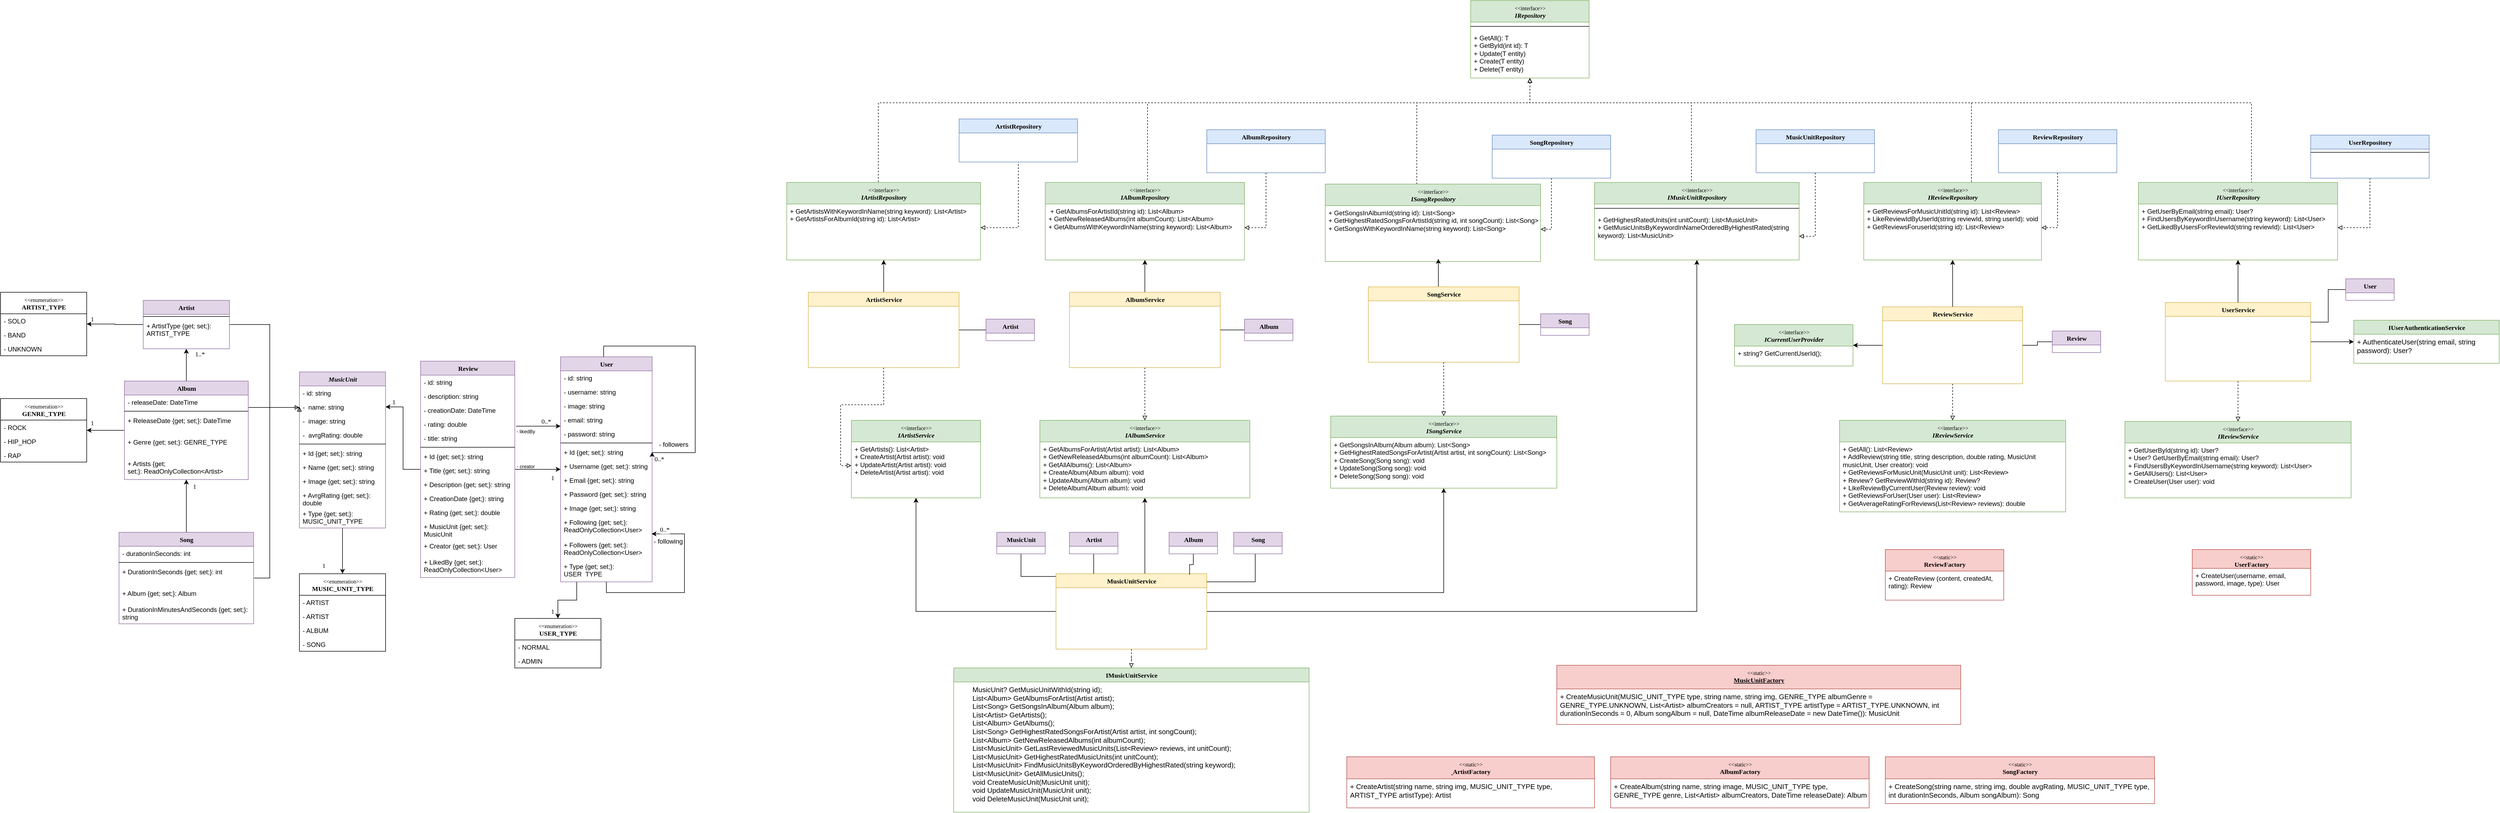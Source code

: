 <mxfile version="20.7.4" type="device"><diagram name="Page-1" id="6133507b-19e7-1e82-6fc7-422aa6c4b21f"><mxGraphModel dx="2089" dy="626" grid="1" gridSize="10" guides="1" tooltips="1" connect="1" arrows="1" fold="1" page="1" pageScale="1" pageWidth="1100" pageHeight="850" background="none" math="0" shadow="0"><root><mxCell id="0"/><mxCell id="1" parent="0"/><mxCell id="xlVVlRXorEqFatjwTXiT-105" style="edgeStyle=orthogonalEdgeStyle;rounded=0;orthogonalLoop=1;jettySize=auto;html=1;fontSize=13;startArrow=none;startFill=0;endArrow=classic;endFill=1;" edge="1" parent="1" source="lsUzMosDKo-xPeXutGzt-1" target="_TTU5ByPQuKH-d_nET7I-1"><mxGeometry relative="1" as="geometry"><Array as="points"><mxPoint x="110" y="1184"/><mxPoint x="75" y="1184"/></Array></mxGeometry></mxCell><mxCell id="lsUzMosDKo-xPeXutGzt-1" value="User" style="swimlane;html=1;fontStyle=1;align=center;verticalAlign=top;childLayout=stackLayout;horizontal=1;startSize=26;horizontalStack=0;resizeParent=1;resizeLast=0;collapsible=1;marginBottom=0;swimlaneFillColor=#ffffff;rounded=0;shadow=0;comic=0;labelBackgroundColor=none;strokeWidth=1;fillColor=#e1d5e7;fontFamily=Verdana;fontSize=12;strokeColor=#9673a6;" parent="1" vertex="1"><mxGeometry x="80" y="732" width="170" height="418" as="geometry"/></mxCell><mxCell id="lsUzMosDKo-xPeXutGzt-2" value="- id: string" style="text;html=1;strokeColor=none;fillColor=none;align=left;verticalAlign=top;spacingLeft=4;spacingRight=4;whiteSpace=wrap;overflow=hidden;rotatable=0;points=[[0,0.5],[1,0.5]];portConstraint=eastwest;" parent="lsUzMosDKo-xPeXutGzt-1" vertex="1"><mxGeometry y="26" width="170" height="26" as="geometry"/></mxCell><mxCell id="lsUzMosDKo-xPeXutGzt-3" value="- username: string" style="text;html=1;strokeColor=none;fillColor=none;align=left;verticalAlign=top;spacingLeft=4;spacingRight=4;whiteSpace=wrap;overflow=hidden;rotatable=0;points=[[0,0.5],[1,0.5]];portConstraint=eastwest;" parent="lsUzMosDKo-xPeXutGzt-1" vertex="1"><mxGeometry y="52" width="170" height="26" as="geometry"/></mxCell><mxCell id="xlVVlRXorEqFatjwTXiT-1" value="- image: string" style="text;html=1;strokeColor=none;fillColor=none;align=left;verticalAlign=top;spacingLeft=4;spacingRight=4;whiteSpace=wrap;overflow=hidden;rotatable=0;points=[[0,0.5],[1,0.5]];portConstraint=eastwest;" vertex="1" parent="lsUzMosDKo-xPeXutGzt-1"><mxGeometry y="78" width="170" height="26" as="geometry"/></mxCell><mxCell id="lsUzMosDKo-xPeXutGzt-4" value="- email: string" style="text;html=1;strokeColor=none;fillColor=none;align=left;verticalAlign=top;spacingLeft=4;spacingRight=4;whiteSpace=wrap;overflow=hidden;rotatable=0;points=[[0,0.5],[1,0.5]];portConstraint=eastwest;" parent="lsUzMosDKo-xPeXutGzt-1" vertex="1"><mxGeometry y="104" width="170" height="26" as="geometry"/></mxCell><mxCell id="lsUzMosDKo-xPeXutGzt-55" value="- password: string" style="text;html=1;strokeColor=none;fillColor=none;align=left;verticalAlign=top;spacingLeft=4;spacingRight=4;whiteSpace=wrap;overflow=hidden;rotatable=0;points=[[0,0.5],[1,0.5]];portConstraint=eastwest;" parent="lsUzMosDKo-xPeXutGzt-1" vertex="1"><mxGeometry y="130" width="170" height="26" as="geometry"/></mxCell><mxCell id="lsUzMosDKo-xPeXutGzt-5" value="" style="line;html=1;strokeWidth=1;fillColor=none;align=left;verticalAlign=middle;spacingTop=-1;spacingLeft=3;spacingRight=3;rotatable=0;labelPosition=right;points=[];portConstraint=eastwest;" parent="lsUzMosDKo-xPeXutGzt-1" vertex="1"><mxGeometry y="156" width="170" height="8" as="geometry"/></mxCell><mxCell id="xlVVlRXorEqFatjwTXiT-4" style="edgeStyle=orthogonalEdgeStyle;rounded=0;orthogonalLoop=1;jettySize=auto;html=1;entryX=1;entryY=0.5;entryDx=0;entryDy=0;" edge="1" parent="lsUzMosDKo-xPeXutGzt-1" source="lsUzMosDKo-xPeXutGzt-1" target="xlVVlRXorEqFatjwTXiT-93"><mxGeometry relative="1" as="geometry"><Array as="points"><mxPoint x="80" y="-20"/><mxPoint x="250" y="-20"/><mxPoint x="250" y="178"/><mxPoint x="170" y="178"/></Array></mxGeometry></mxCell><mxCell id="xlVVlRXorEqFatjwTXiT-93" value="+ Id {get; set;}: string" style="text;html=1;strokeColor=none;fillColor=none;align=left;verticalAlign=top;spacingLeft=4;spacingRight=4;whiteSpace=wrap;overflow=hidden;rotatable=0;points=[[0,0.5],[1,0.5]];portConstraint=eastwest;" vertex="1" parent="lsUzMosDKo-xPeXutGzt-1"><mxGeometry y="164" width="170" height="26" as="geometry"/></mxCell><mxCell id="xlVVlRXorEqFatjwTXiT-94" value="+ Username {get; set;}: string" style="text;html=1;strokeColor=none;fillColor=none;align=left;verticalAlign=top;spacingLeft=4;spacingRight=4;whiteSpace=wrap;overflow=hidden;rotatable=0;points=[[0,0.5],[1,0.5]];portConstraint=eastwest;" vertex="1" parent="lsUzMosDKo-xPeXutGzt-1"><mxGeometry y="190" width="170" height="26" as="geometry"/></mxCell><mxCell id="xlVVlRXorEqFatjwTXiT-95" value="+ Email {get; set;}: string" style="text;html=1;strokeColor=none;fillColor=none;align=left;verticalAlign=top;spacingLeft=4;spacingRight=4;whiteSpace=wrap;overflow=hidden;rotatable=0;points=[[0,0.5],[1,0.5]];portConstraint=eastwest;" vertex="1" parent="lsUzMosDKo-xPeXutGzt-1"><mxGeometry y="216" width="170" height="26" as="geometry"/></mxCell><mxCell id="xlVVlRXorEqFatjwTXiT-96" value="+ Password {get; set;}: string" style="text;html=1;strokeColor=none;fillColor=none;align=left;verticalAlign=top;spacingLeft=4;spacingRight=4;whiteSpace=wrap;overflow=hidden;rotatable=0;points=[[0,0.5],[1,0.5]];portConstraint=eastwest;" vertex="1" parent="lsUzMosDKo-xPeXutGzt-1"><mxGeometry y="242" width="170" height="26" as="geometry"/></mxCell><mxCell id="xlVVlRXorEqFatjwTXiT-101" value="+ Image {get; set;}: string" style="text;html=1;strokeColor=none;fillColor=none;align=left;verticalAlign=top;spacingLeft=4;spacingRight=4;whiteSpace=wrap;overflow=hidden;rotatable=0;points=[[0,0.5],[1,0.5]];portConstraint=eastwest;" vertex="1" parent="lsUzMosDKo-xPeXutGzt-1"><mxGeometry y="268" width="170" height="26" as="geometry"/></mxCell><mxCell id="xlVVlRXorEqFatjwTXiT-97" value="+ Following {get; set;}: ReadOnlyCollection&amp;lt;User&amp;gt;" style="text;html=1;strokeColor=none;fillColor=none;align=left;verticalAlign=top;spacingLeft=4;spacingRight=4;whiteSpace=wrap;overflow=hidden;rotatable=0;points=[[0,0.5],[1,0.5]];portConstraint=eastwest;" vertex="1" parent="lsUzMosDKo-xPeXutGzt-1"><mxGeometry y="294" width="170" height="42" as="geometry"/></mxCell><mxCell id="xlVVlRXorEqFatjwTXiT-98" value="+ Followers {get; set;}: ReadOnlyCollection&amp;lt;User&amp;gt;" style="text;html=1;strokeColor=none;fillColor=none;align=left;verticalAlign=top;spacingLeft=4;spacingRight=4;whiteSpace=wrap;overflow=hidden;rotatable=0;points=[[0,0.5],[1,0.5]];portConstraint=eastwest;" vertex="1" parent="lsUzMosDKo-xPeXutGzt-1"><mxGeometry y="336" width="170" height="40" as="geometry"/></mxCell><mxCell id="xlVVlRXorEqFatjwTXiT-100" value="+ Type {get; set;}: USER_TYPE" style="text;html=1;strokeColor=none;fillColor=none;align=left;verticalAlign=top;spacingLeft=4;spacingRight=4;whiteSpace=wrap;overflow=hidden;rotatable=0;points=[[0,0.5],[1,0.5]];portConstraint=eastwest;" vertex="1" parent="lsUzMosDKo-xPeXutGzt-1"><mxGeometry y="376" width="170" height="30" as="geometry"/></mxCell><mxCell id="xlVVlRXorEqFatjwTXiT-103" style="edgeStyle=orthogonalEdgeStyle;rounded=0;orthogonalLoop=1;jettySize=auto;html=1;entryX=0.994;entryY=0.831;entryDx=0;entryDy=0;entryPerimeter=0;fontSize=13;startArrow=none;startFill=0;endArrow=classic;endFill=1;" edge="1" parent="lsUzMosDKo-xPeXutGzt-1" source="lsUzMosDKo-xPeXutGzt-1" target="xlVVlRXorEqFatjwTXiT-97"><mxGeometry relative="1" as="geometry"><Array as="points"><mxPoint x="85" y="438"/><mxPoint x="230" y="438"/><mxPoint x="230" y="329"/></Array></mxGeometry></mxCell><mxCell id="pUdWFAkJ0EnxAMOsxtt9-200" style="edgeStyle=orthogonalEdgeStyle;rounded=0;orthogonalLoop=1;jettySize=auto;html=1;startArrow=none;startFill=0;endArrow=classic;endFill=1;" parent="1" source="lsUzMosDKo-xPeXutGzt-7" target="lsUzMosDKo-xPeXutGzt-38" edge="1"><mxGeometry relative="1" as="geometry"/></mxCell><mxCell id="pUdWFAkJ0EnxAMOsxtt9-201" style="edgeStyle=orthogonalEdgeStyle;rounded=0;orthogonalLoop=1;jettySize=auto;html=1;startArrow=none;startFill=0;endArrow=classic;endFill=1;" parent="1" source="lsUzMosDKo-xPeXutGzt-7" target="lsUzMosDKo-xPeXutGzt-1" edge="1"><mxGeometry relative="1" as="geometry"/></mxCell><mxCell id="lsUzMosDKo-xPeXutGzt-7" value="Review" style="swimlane;html=1;fontStyle=1;align=center;verticalAlign=top;childLayout=stackLayout;horizontal=1;startSize=26;horizontalStack=0;resizeParent=1;resizeLast=0;collapsible=1;marginBottom=0;swimlaneFillColor=#ffffff;rounded=0;shadow=0;comic=0;labelBackgroundColor=none;strokeWidth=1;fillColor=#e1d5e7;fontFamily=Verdana;fontSize=12;strokeColor=#9673a6;" parent="1" vertex="1"><mxGeometry x="-180" y="740" width="175" height="402" as="geometry"/></mxCell><mxCell id="lsUzMosDKo-xPeXutGzt-8" value="- id: string" style="text;html=1;strokeColor=none;fillColor=none;align=left;verticalAlign=top;spacingLeft=4;spacingRight=4;whiteSpace=wrap;overflow=hidden;rotatable=0;points=[[0,0.5],[1,0.5]];portConstraint=eastwest;" parent="lsUzMosDKo-xPeXutGzt-7" vertex="1"><mxGeometry y="26" width="175" height="26" as="geometry"/></mxCell><mxCell id="lsUzMosDKo-xPeXutGzt-10" value="- description: string" style="text;html=1;strokeColor=none;fillColor=none;align=left;verticalAlign=top;spacingLeft=4;spacingRight=4;whiteSpace=wrap;overflow=hidden;rotatable=0;points=[[0,0.5],[1,0.5]];portConstraint=eastwest;" parent="lsUzMosDKo-xPeXutGzt-7" vertex="1"><mxGeometry y="52" width="175" height="26" as="geometry"/></mxCell><mxCell id="lsUzMosDKo-xPeXutGzt-56" value="- creationDate: DateTime" style="text;html=1;strokeColor=none;fillColor=none;align=left;verticalAlign=top;spacingLeft=4;spacingRight=4;whiteSpace=wrap;overflow=hidden;rotatable=0;points=[[0,0.5],[1,0.5]];portConstraint=eastwest;" parent="lsUzMosDKo-xPeXutGzt-7" vertex="1"><mxGeometry y="78" width="175" height="26" as="geometry"/></mxCell><mxCell id="lsUzMosDKo-xPeXutGzt-58" value="- rating: double" style="text;html=1;strokeColor=none;fillColor=none;align=left;verticalAlign=top;spacingLeft=4;spacingRight=4;whiteSpace=wrap;overflow=hidden;rotatable=0;points=[[0,0.5],[1,0.5]];portConstraint=eastwest;" parent="lsUzMosDKo-xPeXutGzt-7" vertex="1"><mxGeometry y="104" width="175" height="26" as="geometry"/></mxCell><mxCell id="_TTU5ByPQuKH-d_nET7I-8" value="- title: string" style="text;html=1;strokeColor=none;fillColor=none;align=left;verticalAlign=top;spacingLeft=4;spacingRight=4;whiteSpace=wrap;overflow=hidden;rotatable=0;points=[[0,0.5],[1,0.5]];portConstraint=eastwest;" parent="lsUzMosDKo-xPeXutGzt-7" vertex="1"><mxGeometry y="130" width="175" height="26" as="geometry"/></mxCell><mxCell id="xlVVlRXorEqFatjwTXiT-83" value="" style="line;html=1;strokeWidth=1;fillColor=none;align=left;verticalAlign=middle;spacingTop=-1;spacingLeft=3;spacingRight=3;rotatable=0;labelPosition=right;points=[];portConstraint=eastwest;" vertex="1" parent="lsUzMosDKo-xPeXutGzt-7"><mxGeometry y="156" width="175" height="8" as="geometry"/></mxCell><mxCell id="xlVVlRXorEqFatjwTXiT-84" value="+ Id {get; set;}: string" style="text;html=1;strokeColor=none;fillColor=none;align=left;verticalAlign=top;spacingLeft=4;spacingRight=4;whiteSpace=wrap;overflow=hidden;rotatable=0;points=[[0,0.5],[1,0.5]];portConstraint=eastwest;" vertex="1" parent="lsUzMosDKo-xPeXutGzt-7"><mxGeometry y="164" width="175" height="26" as="geometry"/></mxCell><mxCell id="xlVVlRXorEqFatjwTXiT-85" value="+ Title {get; set;}: string" style="text;html=1;strokeColor=none;fillColor=none;align=left;verticalAlign=top;spacingLeft=4;spacingRight=4;whiteSpace=wrap;overflow=hidden;rotatable=0;points=[[0,0.5],[1,0.5]];portConstraint=eastwest;" vertex="1" parent="lsUzMosDKo-xPeXutGzt-7"><mxGeometry y="190" width="175" height="26" as="geometry"/></mxCell><mxCell id="xlVVlRXorEqFatjwTXiT-86" value="+ Description {get; set;}: string" style="text;html=1;strokeColor=none;fillColor=none;align=left;verticalAlign=top;spacingLeft=4;spacingRight=4;whiteSpace=wrap;overflow=hidden;rotatable=0;points=[[0,0.5],[1,0.5]];portConstraint=eastwest;" vertex="1" parent="lsUzMosDKo-xPeXutGzt-7"><mxGeometry y="216" width="175" height="26" as="geometry"/></mxCell><mxCell id="xlVVlRXorEqFatjwTXiT-87" value="+ CreationDate {get;}: string" style="text;html=1;strokeColor=none;fillColor=none;align=left;verticalAlign=top;spacingLeft=4;spacingRight=4;whiteSpace=wrap;overflow=hidden;rotatable=0;points=[[0,0.5],[1,0.5]];portConstraint=eastwest;" vertex="1" parent="lsUzMosDKo-xPeXutGzt-7"><mxGeometry y="242" width="175" height="26" as="geometry"/></mxCell><mxCell id="xlVVlRXorEqFatjwTXiT-88" value="+ Rating {get; set;}: double" style="text;html=1;strokeColor=none;fillColor=none;align=left;verticalAlign=top;spacingLeft=4;spacingRight=4;whiteSpace=wrap;overflow=hidden;rotatable=0;points=[[0,0.5],[1,0.5]];portConstraint=eastwest;" vertex="1" parent="lsUzMosDKo-xPeXutGzt-7"><mxGeometry y="268" width="175" height="26" as="geometry"/></mxCell><mxCell id="xlVVlRXorEqFatjwTXiT-89" value="+ MusicUnit {get; set;}: MusicUnit" style="text;html=1;strokeColor=none;fillColor=none;align=left;verticalAlign=top;spacingLeft=4;spacingRight=4;whiteSpace=wrap;overflow=hidden;rotatable=0;points=[[0,0.5],[1,0.5]];portConstraint=eastwest;" vertex="1" parent="lsUzMosDKo-xPeXutGzt-7"><mxGeometry y="294" width="175" height="36" as="geometry"/></mxCell><mxCell id="xlVVlRXorEqFatjwTXiT-90" value="+ Creator {get; set;}: User" style="text;html=1;strokeColor=none;fillColor=none;align=left;verticalAlign=top;spacingLeft=4;spacingRight=4;whiteSpace=wrap;overflow=hidden;rotatable=0;points=[[0,0.5],[1,0.5]];portConstraint=eastwest;" vertex="1" parent="lsUzMosDKo-xPeXutGzt-7"><mxGeometry y="330" width="175" height="30" as="geometry"/></mxCell><mxCell id="xlVVlRXorEqFatjwTXiT-91" value="+ LikedBy {get; set;}: ReadOnlyCollection&amp;lt;User&amp;gt;" style="text;html=1;strokeColor=none;fillColor=none;align=left;verticalAlign=top;spacingLeft=4;spacingRight=4;whiteSpace=wrap;overflow=hidden;rotatable=0;points=[[0,0.5],[1,0.5]];portConstraint=eastwest;" vertex="1" parent="lsUzMosDKo-xPeXutGzt-7"><mxGeometry y="360" width="175" height="36" as="geometry"/></mxCell><mxCell id="Snt1pCxcEf1eFsqp7d9Y-13" style="edgeStyle=orthogonalEdgeStyle;rounded=0;orthogonalLoop=1;jettySize=auto;html=1;entryX=0.5;entryY=0;entryDx=0;entryDy=0;endArrow=none;endFill=0;startArrow=classic;startFill=1;" parent="1" source="lsUzMosDKo-xPeXutGzt-19" target="lsUzMosDKo-xPeXutGzt-49" edge="1"><mxGeometry relative="1" as="geometry"/></mxCell><mxCell id="pUdWFAkJ0EnxAMOsxtt9-194" style="edgeStyle=orthogonalEdgeStyle;rounded=0;orthogonalLoop=1;jettySize=auto;html=1;startArrow=none;startFill=0;endArrow=classic;endFill=1;" parent="1" source="lsUzMosDKo-xPeXutGzt-19" target="Snt1pCxcEf1eFsqp7d9Y-35" edge="1"><mxGeometry relative="1" as="geometry"/></mxCell><mxCell id="pUdWFAkJ0EnxAMOsxtt9-197" style="edgeStyle=orthogonalEdgeStyle;rounded=0;orthogonalLoop=1;jettySize=auto;html=1;startArrow=none;startFill=0;endArrow=block;endFill=0;" parent="1" source="lsUzMosDKo-xPeXutGzt-19" target="lsUzMosDKo-xPeXutGzt-38" edge="1"><mxGeometry relative="1" as="geometry"><Array as="points"><mxPoint x="-460" y="672"/><mxPoint x="-460" y="826"/></Array></mxGeometry></mxCell><mxCell id="lsUzMosDKo-xPeXutGzt-19" value="Artist" style="swimlane;html=1;fontStyle=1;align=center;verticalAlign=top;childLayout=stackLayout;horizontal=1;startSize=26;horizontalStack=0;resizeParent=1;resizeLast=0;collapsible=1;marginBottom=0;swimlaneFillColor=#ffffff;rounded=0;shadow=0;comic=0;labelBackgroundColor=none;strokeWidth=1;fillColor=#e1d5e7;fontFamily=Verdana;fontSize=12;strokeColor=#9673a6;" parent="1" vertex="1"><mxGeometry x="-695" y="627" width="160" height="90" as="geometry"/></mxCell><mxCell id="lsUzMosDKo-xPeXutGzt-23" value="" style="line;html=1;strokeWidth=1;fillColor=none;align=left;verticalAlign=middle;spacingTop=-1;spacingLeft=3;spacingRight=3;rotatable=0;labelPosition=right;points=[];portConstraint=eastwest;" parent="lsUzMosDKo-xPeXutGzt-19" vertex="1"><mxGeometry y="26" width="160" height="8" as="geometry"/></mxCell><mxCell id="xlVVlRXorEqFatjwTXiT-69" value="+ ArtistType {get; set;}: ARTIST_TYPE" style="text;html=1;strokeColor=none;fillColor=none;align=left;verticalAlign=top;spacingLeft=4;spacingRight=4;whiteSpace=wrap;overflow=hidden;rotatable=0;points=[[0,0.5],[1,0.5]];portConstraint=eastwest;" vertex="1" parent="lsUzMosDKo-xPeXutGzt-19"><mxGeometry y="34" width="160" height="36" as="geometry"/></mxCell><mxCell id="bykyfEOZyXkXZuvulMI2-4" style="edgeStyle=orthogonalEdgeStyle;rounded=0;orthogonalLoop=1;jettySize=auto;html=1;entryX=0.5;entryY=0;entryDx=0;entryDy=0;" parent="1" source="lsUzMosDKo-xPeXutGzt-37" target="bykyfEOZyXkXZuvulMI2-1" edge="1"><mxGeometry relative="1" as="geometry"/></mxCell><mxCell id="lsUzMosDKo-xPeXutGzt-37" value="&lt;i&gt;MusicUnit&lt;/i&gt;" style="swimlane;html=1;fontStyle=1;align=center;verticalAlign=top;childLayout=stackLayout;horizontal=1;startSize=26;horizontalStack=0;resizeParent=1;resizeLast=0;collapsible=1;marginBottom=0;swimlaneFillColor=#ffffff;rounded=0;shadow=0;comic=0;labelBackgroundColor=none;strokeWidth=1;fillColor=#e1d5e7;fontFamily=Verdana;fontSize=12;strokeColor=#9673a6;" parent="1" vertex="1"><mxGeometry x="-405" y="760" width="160" height="290" as="geometry"/></mxCell><mxCell id="lsUzMosDKo-xPeXutGzt-50" value="- id: string" style="text;html=1;strokeColor=none;fillColor=none;align=left;verticalAlign=top;spacingLeft=4;spacingRight=4;whiteSpace=wrap;overflow=hidden;rotatable=0;points=[[0,0.5],[1,0.5]];portConstraint=eastwest;" parent="lsUzMosDKo-xPeXutGzt-37" vertex="1"><mxGeometry y="26" width="160" height="26" as="geometry"/></mxCell><mxCell id="lsUzMosDKo-xPeXutGzt-38" value="-&amp;nbsp; name: string" style="text;html=1;strokeColor=none;fillColor=none;align=left;verticalAlign=top;spacingLeft=4;spacingRight=4;whiteSpace=wrap;overflow=hidden;rotatable=0;points=[[0,0.5],[1,0.5]];portConstraint=eastwest;" parent="lsUzMosDKo-xPeXutGzt-37" vertex="1"><mxGeometry y="52" width="160" height="26" as="geometry"/></mxCell><mxCell id="Nll5n5q4qGpmviAfjvHa-22" value="-&amp;nbsp; image: string" style="text;html=1;strokeColor=none;fillColor=none;align=left;verticalAlign=top;spacingLeft=4;spacingRight=4;whiteSpace=wrap;overflow=hidden;rotatable=0;points=[[0,0.5],[1,0.5]];portConstraint=eastwest;" parent="lsUzMosDKo-xPeXutGzt-37" vertex="1"><mxGeometry y="78" width="160" height="26" as="geometry"/></mxCell><mxCell id="KSAh5CoxTlNX8yIrofVw-8" value="-&amp;nbsp; avrgRating: double" style="text;html=1;strokeColor=none;fillColor=none;align=left;verticalAlign=top;spacingLeft=4;spacingRight=4;whiteSpace=wrap;overflow=hidden;rotatable=0;points=[[0,0.5],[1,0.5]];portConstraint=eastwest;" parent="lsUzMosDKo-xPeXutGzt-37" vertex="1"><mxGeometry y="104" width="160" height="26" as="geometry"/></mxCell><mxCell id="lsUzMosDKo-xPeXutGzt-41" value="" style="line;html=1;strokeWidth=1;fillColor=none;align=left;verticalAlign=middle;spacingTop=-1;spacingLeft=3;spacingRight=3;rotatable=0;labelPosition=right;points=[];portConstraint=eastwest;" parent="lsUzMosDKo-xPeXutGzt-37" vertex="1"><mxGeometry y="130" width="160" height="8" as="geometry"/></mxCell><mxCell id="xlVVlRXorEqFatjwTXiT-78" value="+ Id {get; set;}: string" style="text;html=1;strokeColor=none;fillColor=none;align=left;verticalAlign=top;spacingLeft=4;spacingRight=4;whiteSpace=wrap;overflow=hidden;rotatable=0;points=[[0,0.5],[1,0.5]];portConstraint=eastwest;" vertex="1" parent="lsUzMosDKo-xPeXutGzt-37"><mxGeometry y="138" width="160" height="26" as="geometry"/></mxCell><mxCell id="xlVVlRXorEqFatjwTXiT-79" value="+ Name {get; set;}: string" style="text;html=1;strokeColor=none;fillColor=none;align=left;verticalAlign=top;spacingLeft=4;spacingRight=4;whiteSpace=wrap;overflow=hidden;rotatable=0;points=[[0,0.5],[1,0.5]];portConstraint=eastwest;" vertex="1" parent="lsUzMosDKo-xPeXutGzt-37"><mxGeometry y="164" width="160" height="26" as="geometry"/></mxCell><mxCell id="xlVVlRXorEqFatjwTXiT-80" value="+ Image {get; set;}: string" style="text;html=1;strokeColor=none;fillColor=none;align=left;verticalAlign=top;spacingLeft=4;spacingRight=4;whiteSpace=wrap;overflow=hidden;rotatable=0;points=[[0,0.5],[1,0.5]];portConstraint=eastwest;" vertex="1" parent="lsUzMosDKo-xPeXutGzt-37"><mxGeometry y="190" width="160" height="26" as="geometry"/></mxCell><mxCell id="xlVVlRXorEqFatjwTXiT-81" value="+ AvrgRating {get; set;}: double" style="text;html=1;strokeColor=none;fillColor=none;align=left;verticalAlign=top;spacingLeft=4;spacingRight=4;whiteSpace=wrap;overflow=hidden;rotatable=0;points=[[0,0.5],[1,0.5]];portConstraint=eastwest;" vertex="1" parent="lsUzMosDKo-xPeXutGzt-37"><mxGeometry y="216" width="160" height="34" as="geometry"/></mxCell><mxCell id="xlVVlRXorEqFatjwTXiT-82" value="+ Type {get; set;}: MUSIC_UNIT_TYPE" style="text;html=1;strokeColor=none;fillColor=none;align=left;verticalAlign=top;spacingLeft=4;spacingRight=4;whiteSpace=wrap;overflow=hidden;rotatable=0;points=[[0,0.5],[1,0.5]];portConstraint=eastwest;" vertex="1" parent="lsUzMosDKo-xPeXutGzt-37"><mxGeometry y="250" width="160" height="40" as="geometry"/></mxCell><mxCell id="pUdWFAkJ0EnxAMOsxtt9-199" style="edgeStyle=orthogonalEdgeStyle;rounded=0;orthogonalLoop=1;jettySize=auto;html=1;entryX=0;entryY=0.5;entryDx=0;entryDy=0;startArrow=none;startFill=0;endArrow=block;endFill=0;" parent="1" source="lsUzMosDKo-xPeXutGzt-43" target="lsUzMosDKo-xPeXutGzt-38" edge="1"><mxGeometry relative="1" as="geometry"><Array as="points"><mxPoint x="-460" y="1143"/><mxPoint x="-460" y="826"/><mxPoint x="-405" y="826"/></Array></mxGeometry></mxCell><mxCell id="lsUzMosDKo-xPeXutGzt-43" value="Song" style="swimlane;html=1;fontStyle=1;align=center;verticalAlign=top;childLayout=stackLayout;horizontal=1;startSize=26;horizontalStack=0;resizeParent=1;resizeLast=0;collapsible=1;marginBottom=0;swimlaneFillColor=#ffffff;rounded=0;shadow=0;comic=0;labelBackgroundColor=none;strokeWidth=1;fillColor=#e1d5e7;fontFamily=Verdana;fontSize=12;strokeColor=#9673a6;" parent="1" vertex="1"><mxGeometry x="-740" y="1058" width="250" height="170" as="geometry"/></mxCell><mxCell id="lsUzMosDKo-xPeXutGzt-44" value="- durationInSeconds: int" style="text;html=1;strokeColor=none;fillColor=none;align=left;verticalAlign=top;spacingLeft=4;spacingRight=4;whiteSpace=wrap;overflow=hidden;rotatable=0;points=[[0,0.5],[1,0.5]];portConstraint=eastwest;" parent="lsUzMosDKo-xPeXutGzt-43" vertex="1"><mxGeometry y="26" width="250" height="26" as="geometry"/></mxCell><mxCell id="lsUzMosDKo-xPeXutGzt-47" value="" style="line;html=1;strokeWidth=1;fillColor=none;align=left;verticalAlign=middle;spacingTop=-1;spacingLeft=3;spacingRight=3;rotatable=0;labelPosition=right;points=[];portConstraint=eastwest;" parent="lsUzMosDKo-xPeXutGzt-43" vertex="1"><mxGeometry y="52" width="250" height="8" as="geometry"/></mxCell><mxCell id="xlVVlRXorEqFatjwTXiT-75" value="+ DurationInSeconds {get; set;}: int" style="text;html=1;strokeColor=none;fillColor=none;align=left;verticalAlign=top;spacingLeft=4;spacingRight=4;whiteSpace=wrap;overflow=hidden;rotatable=0;points=[[0,0.5],[1,0.5]];portConstraint=eastwest;" vertex="1" parent="lsUzMosDKo-xPeXutGzt-43"><mxGeometry y="60" width="250" height="40" as="geometry"/></mxCell><mxCell id="xlVVlRXorEqFatjwTXiT-76" value="+ Album {get; set;}: Album" style="text;html=1;strokeColor=none;fillColor=none;align=left;verticalAlign=top;spacingLeft=4;spacingRight=4;whiteSpace=wrap;overflow=hidden;rotatable=0;points=[[0,0.5],[1,0.5]];portConstraint=eastwest;" vertex="1" parent="lsUzMosDKo-xPeXutGzt-43"><mxGeometry y="100" width="250" height="30" as="geometry"/></mxCell><mxCell id="xlVVlRXorEqFatjwTXiT-77" value="+ DurationInMinutesAndSeconds {get; set;}: string" style="text;html=1;strokeColor=none;fillColor=none;align=left;verticalAlign=top;spacingLeft=4;spacingRight=4;whiteSpace=wrap;overflow=hidden;rotatable=0;points=[[0,0.5],[1,0.5]];portConstraint=eastwest;" vertex="1" parent="lsUzMosDKo-xPeXutGzt-43"><mxGeometry y="130" width="250" height="40" as="geometry"/></mxCell><mxCell id="9govlNzx6f6YQtaeoUq1-7" style="edgeStyle=orthogonalEdgeStyle;rounded=0;orthogonalLoop=1;jettySize=auto;html=1;entryX=0.5;entryY=0;entryDx=0;entryDy=0;endArrow=none;endFill=0;startArrow=classic;startFill=1;" parent="1" source="lsUzMosDKo-xPeXutGzt-49" target="lsUzMosDKo-xPeXutGzt-43" edge="1"><mxGeometry relative="1" as="geometry"/></mxCell><mxCell id="pUdWFAkJ0EnxAMOsxtt9-198" style="edgeStyle=orthogonalEdgeStyle;rounded=0;orthogonalLoop=1;jettySize=auto;html=1;entryX=0;entryY=0.5;entryDx=0;entryDy=0;startArrow=none;startFill=0;endArrow=block;endFill=0;" parent="1" source="lsUzMosDKo-xPeXutGzt-49" target="lsUzMosDKo-xPeXutGzt-38" edge="1"><mxGeometry relative="1" as="geometry"><Array as="points"><mxPoint x="-405" y="826"/></Array></mxGeometry></mxCell><mxCell id="xlVVlRXorEqFatjwTXiT-74" style="edgeStyle=orthogonalEdgeStyle;rounded=0;orthogonalLoop=1;jettySize=auto;html=1;fontSize=13;endArrow=classic;endFill=1;startArrow=none;startFill=0;" edge="1" parent="1" source="lsUzMosDKo-xPeXutGzt-49" target="Nll5n5q4qGpmviAfjvHa-7"><mxGeometry relative="1" as="geometry"/></mxCell><mxCell id="lsUzMosDKo-xPeXutGzt-49" value="Album" style="swimlane;html=1;fontStyle=1;align=center;verticalAlign=top;childLayout=stackLayout;horizontal=1;startSize=26;horizontalStack=0;resizeParent=1;resizeLast=0;collapsible=1;marginBottom=0;swimlaneFillColor=#ffffff;rounded=0;shadow=0;comic=0;labelBackgroundColor=none;strokeWidth=1;fillColor=#e1d5e7;fontFamily=Verdana;fontSize=12;strokeColor=#9673a6;" parent="1" vertex="1"><mxGeometry x="-730" y="777" width="230" height="183" as="geometry"/></mxCell><mxCell id="lsUzMosDKo-xPeXutGzt-39" value="- releaseDate: DateTime" style="text;html=1;strokeColor=none;fillColor=none;align=left;verticalAlign=top;spacingLeft=4;spacingRight=4;whiteSpace=wrap;overflow=hidden;rotatable=0;points=[[0,0.5],[1,0.5]];portConstraint=eastwest;" parent="lsUzMosDKo-xPeXutGzt-49" vertex="1"><mxGeometry y="26" width="230" height="26" as="geometry"/></mxCell><mxCell id="xlVVlRXorEqFatjwTXiT-70" value="" style="line;html=1;strokeWidth=1;fillColor=none;align=left;verticalAlign=middle;spacingTop=-1;spacingLeft=3;spacingRight=3;rotatable=0;labelPosition=right;points=[];portConstraint=eastwest;" vertex="1" parent="lsUzMosDKo-xPeXutGzt-49"><mxGeometry y="52" width="230" height="8" as="geometry"/></mxCell><mxCell id="xlVVlRXorEqFatjwTXiT-71" value="+ ReleaseDate {get; set;}: DateTime" style="text;html=1;strokeColor=none;fillColor=none;align=left;verticalAlign=top;spacingLeft=4;spacingRight=4;whiteSpace=wrap;overflow=hidden;rotatable=0;points=[[0,0.5],[1,0.5]];portConstraint=eastwest;" vertex="1" parent="lsUzMosDKo-xPeXutGzt-49"><mxGeometry y="60" width="230" height="40" as="geometry"/></mxCell><mxCell id="xlVVlRXorEqFatjwTXiT-72" value="+ Genre {get; set;}: GENRE_TYPE" style="text;html=1;strokeColor=none;fillColor=none;align=left;verticalAlign=top;spacingLeft=4;spacingRight=4;whiteSpace=wrap;overflow=hidden;rotatable=0;points=[[0,0.5],[1,0.5]];portConstraint=eastwest;" vertex="1" parent="lsUzMosDKo-xPeXutGzt-49"><mxGeometry y="100" width="230" height="40" as="geometry"/></mxCell><mxCell id="xlVVlRXorEqFatjwTXiT-73" value="+ Artists {get; set;}:&amp;nbsp;ReadOnlyCollection&amp;lt;Artist&amp;gt;" style="text;html=1;strokeColor=none;fillColor=none;align=left;verticalAlign=top;spacingLeft=4;spacingRight=4;whiteSpace=wrap;overflow=hidden;rotatable=0;points=[[0,0.5],[1,0.5]];portConstraint=eastwest;" vertex="1" parent="lsUzMosDKo-xPeXutGzt-49"><mxGeometry y="140" width="230" height="40" as="geometry"/></mxCell><mxCell id="Snt1pCxcEf1eFsqp7d9Y-35" value="&lt;font style=&quot;font-size: 10px; font-weight: normal;&quot;&gt;&amp;lt;&amp;lt;enumeration&amp;gt;&amp;gt;&lt;/font&gt;&lt;br&gt;ARTIST_TYPE" style="swimlane;html=1;fontStyle=1;align=center;verticalAlign=top;childLayout=stackLayout;horizontal=1;startSize=40;horizontalStack=0;resizeParent=1;resizeLast=0;collapsible=1;marginBottom=0;swimlaneFillColor=#ffffff;rounded=0;shadow=0;comic=0;labelBackgroundColor=none;strokeWidth=1;fillColor=none;fontFamily=Verdana;fontSize=12" parent="1" vertex="1"><mxGeometry x="-960" y="612" width="160" height="118" as="geometry"/></mxCell><mxCell id="Snt1pCxcEf1eFsqp7d9Y-36" value="- SOLO" style="text;html=1;strokeColor=none;fillColor=none;align=left;verticalAlign=top;spacingLeft=4;spacingRight=4;whiteSpace=wrap;overflow=hidden;rotatable=0;points=[[0,0.5],[1,0.5]];portConstraint=eastwest;" parent="Snt1pCxcEf1eFsqp7d9Y-35" vertex="1"><mxGeometry y="40" width="160" height="26" as="geometry"/></mxCell><mxCell id="Snt1pCxcEf1eFsqp7d9Y-39" value="- BAND" style="text;html=1;strokeColor=none;fillColor=none;align=left;verticalAlign=top;spacingLeft=4;spacingRight=4;whiteSpace=wrap;overflow=hidden;rotatable=0;points=[[0,0.5],[1,0.5]];portConstraint=eastwest;" parent="Snt1pCxcEf1eFsqp7d9Y-35" vertex="1"><mxGeometry y="66" width="160" height="26" as="geometry"/></mxCell><mxCell id="xlVVlRXorEqFatjwTXiT-104" value="- UNKNOWN" style="text;html=1;strokeColor=none;fillColor=none;align=left;verticalAlign=top;spacingLeft=4;spacingRight=4;whiteSpace=wrap;overflow=hidden;rotatable=0;points=[[0,0.5],[1,0.5]];portConstraint=eastwest;" vertex="1" parent="Snt1pCxcEf1eFsqp7d9Y-35"><mxGeometry y="92" width="160" height="26" as="geometry"/></mxCell><mxCell id="Nll5n5q4qGpmviAfjvHa-7" value="&lt;span style=&quot;font-weight: normal;&quot;&gt;&lt;font style=&quot;font-size: 10px;&quot;&gt;&amp;lt;&amp;lt;enumeration&amp;gt;&amp;gt;&lt;/font&gt;&lt;/span&gt;&lt;br&gt;GENRE_TYPE" style="swimlane;html=1;fontStyle=1;align=center;verticalAlign=top;childLayout=stackLayout;horizontal=1;startSize=40;horizontalStack=0;resizeParent=1;resizeLast=0;collapsible=1;marginBottom=0;swimlaneFillColor=#ffffff;rounded=0;shadow=0;comic=0;labelBackgroundColor=none;strokeWidth=1;fillColor=none;fontFamily=Verdana;fontSize=12" parent="1" vertex="1"><mxGeometry x="-960" y="809.5" width="160" height="118" as="geometry"/></mxCell><mxCell id="Nll5n5q4qGpmviAfjvHa-8" value="- ROCK" style="text;html=1;strokeColor=none;fillColor=none;align=left;verticalAlign=top;spacingLeft=4;spacingRight=4;whiteSpace=wrap;overflow=hidden;rotatable=0;points=[[0,0.5],[1,0.5]];portConstraint=eastwest;" parent="Nll5n5q4qGpmviAfjvHa-7" vertex="1"><mxGeometry y="40" width="160" height="26" as="geometry"/></mxCell><mxCell id="Nll5n5q4qGpmviAfjvHa-9" value="- HIP_HOP" style="text;html=1;strokeColor=none;fillColor=none;align=left;verticalAlign=top;spacingLeft=4;spacingRight=4;whiteSpace=wrap;overflow=hidden;rotatable=0;points=[[0,0.5],[1,0.5]];portConstraint=eastwest;" parent="Nll5n5q4qGpmviAfjvHa-7" vertex="1"><mxGeometry y="66" width="160" height="26" as="geometry"/></mxCell><mxCell id="Nll5n5q4qGpmviAfjvHa-15" value="- RAP" style="text;html=1;strokeColor=none;fillColor=none;align=left;verticalAlign=top;spacingLeft=4;spacingRight=4;whiteSpace=wrap;overflow=hidden;rotatable=0;points=[[0,0.5],[1,0.5]];portConstraint=eastwest;" parent="Nll5n5q4qGpmviAfjvHa-7" vertex="1"><mxGeometry y="92" width="160" height="26" as="geometry"/></mxCell><mxCell id="9govlNzx6f6YQtaeoUq1-22" value="1" style="text;html=1;resizable=0;points=[];align=center;verticalAlign=middle;labelBackgroundColor=#ffffff;fontSize=12;fontFamily=Verdana" parent="1" vertex="1" connectable="0"><mxGeometry x="-300" y="816" as="geometry"><mxPoint x="70" as="offset"/></mxGeometry></mxCell><mxCell id="wEgS2yx6dOSKAzmGuYfn-3" value="0..*" style="text;html=1;resizable=0;points=[];align=center;verticalAlign=middle;labelBackgroundColor=#ffffff;fontSize=12;fontFamily=Verdana" parent="1" vertex="1" connectable="0"><mxGeometry x="-160" y="940.997" as="geometry"><mxPoint x="433" y="112" as="offset"/></mxGeometry></mxCell><mxCell id="pUdWFAkJ0EnxAMOsxtt9-1" value="1..*" style="text;html=1;resizable=0;points=[];align=center;verticalAlign=middle;labelBackgroundColor=#ffffff;fontSize=12;fontFamily=Verdana" parent="1" vertex="1" connectable="0"><mxGeometry x="-460" y="783.998" as="geometry"><mxPoint x="-130" y="-57" as="offset"/></mxGeometry></mxCell><mxCell id="pUdWFAkJ0EnxAMOsxtt9-2" value="1" style="text;html=1;resizable=0;points=[];align=center;verticalAlign=middle;labelBackgroundColor=#ffffff;fontSize=12;fontFamily=Verdana" parent="1" vertex="1" connectable="0"><mxGeometry x="-470" y="1029.998" as="geometry"><mxPoint x="-130" y="-57" as="offset"/></mxGeometry></mxCell><mxCell id="pUdWFAkJ0EnxAMOsxtt9-70" value="&lt;span style=&quot;border-color: var(--border-color); font-size: 10px; font-weight: 400;&quot;&gt;&amp;lt;&amp;lt;static&amp;gt;&amp;gt;&lt;/span&gt;&lt;u style=&quot;border-color: var(--border-color);&quot;&gt;&lt;br style=&quot;border-color: var(--border-color);&quot;&gt;&amp;nbsp;&lt;/u&gt;ArtistFactory" style="swimlane;html=1;fontStyle=1;align=center;verticalAlign=top;childLayout=stackLayout;horizontal=1;startSize=41;horizontalStack=0;resizeParent=1;resizeLast=0;collapsible=1;marginBottom=0;swimlaneFillColor=#ffffff;rounded=0;shadow=0;comic=0;labelBackgroundColor=none;strokeWidth=1;fillColor=#f8cecc;fontFamily=Verdana;fontSize=12;strokeColor=#b85450;" parent="1" vertex="1"><mxGeometry x="1540" y="1475" width="460" height="95" as="geometry"/></mxCell><mxCell id="pUdWFAkJ0EnxAMOsxtt9-100" value="&lt;font style=&quot;font-size: 13px;&quot;&gt;+&amp;nbsp;CreateArtist(string name, string img, MUSIC_UNIT_TYPE type, ARTIST_TYPE artistType): Artist&lt;/font&gt;" style="text;html=1;align=left;verticalAlign=top;spacingLeft=4;spacingRight=4;whiteSpace=wrap;overflow=hidden;rotatable=0;points=[[0,0.5],[1,0.5]];portConstraint=eastwest;" parent="pUdWFAkJ0EnxAMOsxtt9-70" vertex="1"><mxGeometry y="41" width="460" height="54" as="geometry"/></mxCell><mxCell id="pUdWFAkJ0EnxAMOsxtt9-73" value="&lt;span style=&quot;border-color: var(--border-color); font-size: 10px; font-weight: 400;&quot;&gt;&amp;lt;&amp;lt;static&amp;gt;&amp;gt;&lt;/span&gt;&lt;u style=&quot;border-color: var(--border-color);&quot;&gt;&lt;br style=&quot;border-color: var(--border-color);&quot;&gt;&lt;/u&gt;AlbumFactory" style="swimlane;html=1;fontStyle=1;align=center;verticalAlign=top;childLayout=stackLayout;horizontal=1;startSize=41;horizontalStack=0;resizeParent=1;resizeLast=0;collapsible=1;marginBottom=0;swimlaneFillColor=#ffffff;rounded=0;shadow=0;comic=0;labelBackgroundColor=none;strokeWidth=1;fillColor=#f8cecc;fontFamily=Verdana;fontSize=12;strokeColor=#b85450;" parent="1" vertex="1"><mxGeometry x="2030" y="1475" width="480" height="95" as="geometry"/></mxCell><mxCell id="pUdWFAkJ0EnxAMOsxtt9-101" value="&lt;font style=&quot;font-size: 13px;&quot;&gt;+&amp;nbsp;CreateAlbum(string name, string image, MUSIC_UNIT_TYPE type, GENRE_TYPE genre, List&amp;lt;Artist&amp;gt; albumCreators, DateTime releaseDate): Album&lt;/font&gt;" style="text;html=1;strokeColor=none;fillColor=none;align=left;verticalAlign=top;spacingLeft=4;spacingRight=4;whiteSpace=wrap;overflow=hidden;rotatable=0;points=[[0,0.5],[1,0.5]];portConstraint=eastwest;" parent="pUdWFAkJ0EnxAMOsxtt9-73" vertex="1"><mxGeometry y="41" width="480" height="54" as="geometry"/></mxCell><mxCell id="pUdWFAkJ0EnxAMOsxtt9-76" value="&lt;span style=&quot;border-color: var(--border-color); font-size: 10px; font-weight: 400;&quot;&gt;&amp;lt;&amp;lt;static&amp;gt;&amp;gt;&lt;/span&gt;&lt;u style=&quot;border-color: var(--border-color);&quot;&gt;&lt;br style=&quot;border-color: var(--border-color);&quot;&gt;&lt;/u&gt;SongFactory" style="swimlane;html=1;fontStyle=1;align=center;verticalAlign=top;childLayout=stackLayout;horizontal=1;startSize=41;horizontalStack=0;resizeParent=1;resizeLast=0;collapsible=1;marginBottom=0;swimlaneFillColor=#ffffff;rounded=0;shadow=0;comic=0;labelBackgroundColor=none;strokeWidth=1;fillColor=#f8cecc;fontFamily=Verdana;fontSize=12;strokeColor=#b85450;" parent="1" vertex="1"><mxGeometry x="2540" y="1475" width="500" height="87" as="geometry"/></mxCell><mxCell id="pUdWFAkJ0EnxAMOsxtt9-102" value="&lt;font style=&quot;font-size: 13px;&quot;&gt;+&amp;nbsp;CreateSong(string name, string img, double avgRating, MUSIC_UNIT_TYPE type, int durationInSeconds, Album songAlbum): Song&lt;/font&gt;" style="text;html=1;strokeColor=none;fillColor=none;align=left;verticalAlign=top;spacingLeft=4;spacingRight=4;whiteSpace=wrap;overflow=hidden;rotatable=0;points=[[0,0.5],[1,0.5]];portConstraint=eastwest;" parent="pUdWFAkJ0EnxAMOsxtt9-76" vertex="1"><mxGeometry y="41" width="500" height="46" as="geometry"/></mxCell><mxCell id="pUdWFAkJ0EnxAMOsxtt9-81" value="&lt;span style=&quot;font-size: 10px; font-weight: 400;&quot;&gt;&amp;lt;&amp;lt;static&amp;gt;&amp;gt;&lt;/span&gt;&lt;u&gt;&lt;br&gt;MusicUnitFactory&lt;/u&gt;" style="swimlane;html=1;fontStyle=1;align=center;verticalAlign=top;childLayout=stackLayout;horizontal=1;startSize=44;horizontalStack=0;resizeParent=1;resizeLast=0;collapsible=1;marginBottom=0;swimlaneFillColor=#ffffff;rounded=0;shadow=0;comic=0;labelBackgroundColor=none;strokeWidth=1;fillColor=#f8cecc;fontFamily=Verdana;fontSize=12;strokeColor=#b85450;" parent="1" vertex="1"><mxGeometry x="1930" y="1305" width="750" height="110" as="geometry"><mxRectangle x="1190" y="1106" width="160" height="40" as="alternateBounds"/></mxGeometry></mxCell><mxCell id="pUdWFAkJ0EnxAMOsxtt9-82" value="&lt;font style=&quot;font-size: 13px;&quot;&gt;+ CreateMusicUnit(MUSIC_UNIT_TYPE type, string name, string img, GENRE_TYPE albumGenre = GENRE_TYPE.UNKNOWN, List&amp;lt;Artist&amp;gt; albumCreators = null, ARTIST_TYPE artistType = ARTIST_TYPE.UNKNOWN, int durationInSeconds = 0, Album songAlbum = null, DateTime albumReleaseDate = new DateTime()): MusicUnit&lt;/font&gt;" style="text;html=1;strokeColor=none;fillColor=none;align=left;verticalAlign=top;spacingLeft=4;spacingRight=4;whiteSpace=wrap;overflow=hidden;rotatable=0;points=[[0,0.5],[1,0.5]];portConstraint=eastwest;" parent="pUdWFAkJ0EnxAMOsxtt9-81" vertex="1"><mxGeometry y="44" width="750" height="64" as="geometry"/></mxCell><mxCell id="pUdWFAkJ0EnxAMOsxtt9-92" value="IMusicUnitService" style="swimlane;html=1;fontStyle=1;align=center;verticalAlign=top;childLayout=stackLayout;horizontal=1;startSize=26;horizontalStack=0;resizeParent=1;resizeLast=0;collapsible=1;marginBottom=0;swimlaneFillColor=#ffffff;rounded=0;shadow=0;comic=0;labelBackgroundColor=none;strokeWidth=1;fillColor=#d5e8d4;fontFamily=Verdana;fontSize=12;strokeColor=#82b366;" parent="1" vertex="1"><mxGeometry x="810" y="1310" width="660" height="268" as="geometry"/></mxCell><mxCell id="pUdWFAkJ0EnxAMOsxtt9-93" value="&lt;div style=&quot;font-size: 13px;&quot;&gt;&lt;font style=&quot;font-size: 13px;&quot;&gt;&amp;nbsp; &amp;nbsp; &amp;nbsp; &amp;nbsp; MusicUnit? GetMusicUnitWithId(string id);&lt;/font&gt;&lt;/div&gt;&lt;div style=&quot;font-size: 13px;&quot;&gt;&lt;font style=&quot;font-size: 13px;&quot;&gt;&amp;nbsp; &amp;nbsp; &amp;nbsp; &amp;nbsp; List&amp;lt;Album&amp;gt; GetAlbumsForArtist(Artist artist);&lt;/font&gt;&lt;/div&gt;&lt;div style=&quot;font-size: 13px;&quot;&gt;&lt;font style=&quot;font-size: 13px;&quot;&gt;&amp;nbsp; &amp;nbsp; &amp;nbsp; &amp;nbsp; List&amp;lt;Song&amp;gt; GetSongsInAlbum(Album album);&lt;/font&gt;&lt;/div&gt;&lt;div style=&quot;font-size: 13px;&quot;&gt;&lt;font style=&quot;font-size: 13px;&quot;&gt;&amp;nbsp; &amp;nbsp; &amp;nbsp; &amp;nbsp; List&amp;lt;Artist&amp;gt; GetArtists();&lt;/font&gt;&lt;/div&gt;&lt;div style=&quot;font-size: 13px;&quot;&gt;&lt;font style=&quot;font-size: 13px;&quot;&gt;&amp;nbsp; &amp;nbsp; &amp;nbsp; &amp;nbsp; List&amp;lt;Album&amp;gt; GetAlbums();&lt;/font&gt;&lt;/div&gt;&lt;div style=&quot;font-size: 13px;&quot;&gt;&lt;font style=&quot;font-size: 13px;&quot;&gt;&amp;nbsp; &amp;nbsp; &amp;nbsp; &amp;nbsp; List&amp;lt;Song&amp;gt; GetHighestRatedSongsForArtist(Artist artist, int songCount);&lt;/font&gt;&lt;/div&gt;&lt;div style=&quot;font-size: 13px;&quot;&gt;&lt;font style=&quot;font-size: 13px;&quot;&gt;&amp;nbsp; &amp;nbsp; &amp;nbsp; &amp;nbsp; List&amp;lt;Album&amp;gt; GetNewReleasedAlbums(int albumCount);&lt;/font&gt;&lt;/div&gt;&lt;div style=&quot;font-size: 13px;&quot;&gt;&lt;font style=&quot;font-size: 13px;&quot;&gt;&amp;nbsp; &amp;nbsp; &amp;nbsp; &amp;nbsp; List&amp;lt;MusicUnit&amp;gt; GetLastReviewedMusicUnits(List&amp;lt;Review&amp;gt; reviews, int unitCount);&lt;/font&gt;&lt;/div&gt;&lt;div style=&quot;font-size: 13px;&quot;&gt;&lt;font style=&quot;font-size: 13px;&quot;&gt;&amp;nbsp; &amp;nbsp; &amp;nbsp; &amp;nbsp; List&amp;lt;MusicUnit&amp;gt; GetHighestRatedMusicUnits(int unitCount);&lt;/font&gt;&lt;/div&gt;&lt;div style=&quot;font-size: 13px;&quot;&gt;&lt;font style=&quot;font-size: 13px;&quot;&gt;&amp;nbsp; &amp;nbsp; &amp;nbsp; &amp;nbsp; List&amp;lt;MusicUnit&amp;gt; FindMusicUnitsByKeywordOrderedByHighestRated(string keyword);&lt;/font&gt;&lt;/div&gt;&lt;div style=&quot;font-size: 13px;&quot;&gt;&lt;font style=&quot;font-size: 13px;&quot;&gt;&amp;nbsp; &amp;nbsp; &amp;nbsp; &amp;nbsp; List&amp;lt;MusicUnit&amp;gt; GetAllMusicUnits();&lt;/font&gt;&lt;/div&gt;&lt;div style=&quot;font-size: 13px;&quot;&gt;&lt;font style=&quot;font-size: 13px;&quot;&gt;&amp;nbsp; &amp;nbsp; &amp;nbsp; &amp;nbsp; void CreateMusicUnit(MusicUnit unit);&lt;/font&gt;&lt;/div&gt;&lt;div style=&quot;font-size: 13px;&quot;&gt;&lt;font style=&quot;font-size: 13px;&quot;&gt;&amp;nbsp; &amp;nbsp; &amp;nbsp; &amp;nbsp; void UpdateMusicUnit(MusicUnit unit);&lt;/font&gt;&lt;/div&gt;&lt;div style=&quot;font-size: 13px;&quot;&gt;&lt;font style=&quot;font-size: 13px;&quot;&gt;&amp;nbsp; &amp;nbsp; &amp;nbsp; &amp;nbsp; void DeleteMusicUnit(MusicUnit unit);&lt;/font&gt;&lt;/div&gt;" style="text;html=1;strokeColor=none;fillColor=none;align=left;verticalAlign=top;spacingLeft=4;spacingRight=4;whiteSpace=wrap;overflow=hidden;rotatable=0;points=[[0,0.5],[1,0.5]];portConstraint=eastwest;" parent="pUdWFAkJ0EnxAMOsxtt9-92" vertex="1"><mxGeometry y="26" width="660" height="234" as="geometry"/></mxCell><mxCell id="pUdWFAkJ0EnxAMOsxtt9-103" value="&lt;span style=&quot;font-size: 10px; font-weight: 400;&quot;&gt;&amp;lt;&amp;lt;static&amp;gt;&amp;gt;&lt;/span&gt;&lt;br&gt;ReviewFactory" style="swimlane;html=1;fontStyle=1;align=center;verticalAlign=top;childLayout=stackLayout;horizontal=1;startSize=40;horizontalStack=0;resizeParent=1;resizeLast=0;collapsible=1;marginBottom=0;swimlaneFillColor=#ffffff;rounded=0;shadow=0;comic=0;labelBackgroundColor=none;strokeWidth=1;fillColor=#f8cecc;fontFamily=Verdana;fontSize=12;strokeColor=#b85450;" parent="1" vertex="1"><mxGeometry x="2540" y="1090" width="220" height="94" as="geometry"/></mxCell><mxCell id="pUdWFAkJ0EnxAMOsxtt9-104" value="+ CreateReview (content, createdAt, rating): Review" style="text;html=1;strokeColor=none;fillColor=none;align=left;verticalAlign=top;spacingLeft=4;spacingRight=4;whiteSpace=wrap;overflow=hidden;rotatable=0;points=[[0,0.5],[1,0.5]];portConstraint=eastwest;fontStyle=0" parent="pUdWFAkJ0EnxAMOsxtt9-103" vertex="1"><mxGeometry y="40" width="220" height="46" as="geometry"/></mxCell><mxCell id="pUdWFAkJ0EnxAMOsxtt9-106" value="&lt;span style=&quot;font-size: 10px; font-weight: 400;&quot;&gt;&amp;lt;&amp;lt;static&amp;gt;&amp;gt;&lt;/span&gt;&lt;br&gt;UserFactory" style="swimlane;html=1;fontStyle=1;align=center;verticalAlign=top;childLayout=stackLayout;horizontal=1;startSize=35;horizontalStack=0;resizeParent=1;resizeLast=0;collapsible=1;marginBottom=0;swimlaneFillColor=#ffffff;rounded=0;shadow=0;comic=0;labelBackgroundColor=none;strokeWidth=1;fillColor=#f8cecc;fontFamily=Verdana;fontSize=12;strokeColor=#b85450;" parent="1" vertex="1"><mxGeometry x="3110" y="1090" width="220" height="85" as="geometry"/></mxCell><mxCell id="pUdWFAkJ0EnxAMOsxtt9-107" value="+ CreateUser(username, email, password, image, type): User" style="text;html=1;strokeColor=none;fillColor=none;align=left;verticalAlign=top;spacingLeft=4;spacingRight=4;whiteSpace=wrap;overflow=hidden;rotatable=0;points=[[0,0.5],[1,0.5]];portConstraint=eastwest;fontStyle=0" parent="pUdWFAkJ0EnxAMOsxtt9-106" vertex="1"><mxGeometry y="35" width="220" height="42" as="geometry"/></mxCell><mxCell id="xlVVlRXorEqFatjwTXiT-47" style="edgeStyle=orthogonalEdgeStyle;rounded=0;orthogonalLoop=1;jettySize=auto;html=1;dashed=1;fontSize=13;endArrow=block;endFill=0;" edge="1" parent="1" source="pUdWFAkJ0EnxAMOsxtt9-112" target="xlVVlRXorEqFatjwTXiT-44"><mxGeometry relative="1" as="geometry"/></mxCell><mxCell id="xlVVlRXorEqFatjwTXiT-48" style="edgeStyle=orthogonalEdgeStyle;rounded=0;orthogonalLoop=1;jettySize=auto;html=1;fontSize=13;endArrow=classic;endFill=1;" edge="1" parent="1" source="pUdWFAkJ0EnxAMOsxtt9-112" target="fcDbzUcQ1HwVgTZKx8lx-7"><mxGeometry relative="1" as="geometry"/></mxCell><mxCell id="pUdWFAkJ0EnxAMOsxtt9-112" value="UserService" style="swimlane;html=1;fontStyle=1;align=center;verticalAlign=top;childLayout=stackLayout;horizontal=1;startSize=26;horizontalStack=0;resizeParent=1;resizeLast=0;collapsible=1;marginBottom=0;swimlaneFillColor=#ffffff;rounded=0;shadow=0;comic=0;labelBackgroundColor=none;strokeWidth=1;fillColor=#fff2cc;fontFamily=Verdana;fontSize=12;strokeColor=#d6b656;" parent="1" vertex="1"><mxGeometry x="3060" y="631" width="270" height="146" as="geometry"/></mxCell><mxCell id="fcDbzUcQ1HwVgTZKx8lx-18" style="edgeStyle=orthogonalEdgeStyle;rounded=0;orthogonalLoop=1;jettySize=auto;html=1;entryX=1;entryY=0.5;entryDx=0;entryDy=0;fontSize=13;" parent="1" source="pUdWFAkJ0EnxAMOsxtt9-120" target="fcDbzUcQ1HwVgTZKx8lx-15" edge="1"><mxGeometry relative="1" as="geometry"/></mxCell><mxCell id="xlVVlRXorEqFatjwTXiT-46" style="edgeStyle=orthogonalEdgeStyle;rounded=0;orthogonalLoop=1;jettySize=auto;html=1;fontSize=13;endArrow=block;endFill=0;dashed=1;" edge="1" parent="1" source="pUdWFAkJ0EnxAMOsxtt9-120" target="xlVVlRXorEqFatjwTXiT-42"><mxGeometry relative="1" as="geometry"/></mxCell><mxCell id="pUdWFAkJ0EnxAMOsxtt9-120" value="ReviewService" style="swimlane;html=1;fontStyle=1;align=center;verticalAlign=top;childLayout=stackLayout;horizontal=1;startSize=26;horizontalStack=0;resizeParent=1;resizeLast=0;collapsible=1;marginBottom=0;swimlaneFillColor=#ffffff;rounded=0;shadow=0;comic=0;labelBackgroundColor=none;strokeWidth=1;fillColor=#fff2cc;fontFamily=Verdana;fontSize=12;strokeColor=#d6b656;" parent="1" vertex="1"><mxGeometry x="2535" y="639" width="260" height="143" as="geometry"/></mxCell><mxCell id="yzWcfLJ6VsKrbE2FiDOD-49" style="edgeStyle=orthogonalEdgeStyle;rounded=0;orthogonalLoop=1;jettySize=auto;html=1;entryX=0.5;entryY=0;entryDx=0;entryDy=0;startArrow=block;startFill=0;endArrow=none;endFill=0;dashed=1;" parent="1" source="pUdWFAkJ0EnxAMOsxtt9-138" target="yzWcfLJ6VsKrbE2FiDOD-12" edge="1"><mxGeometry relative="1" as="geometry"><Array as="points"><mxPoint x="1880" y="260"/><mxPoint x="1670" y="260"/></Array></mxGeometry></mxCell><mxCell id="yzWcfLJ6VsKrbE2FiDOD-50" style="edgeStyle=orthogonalEdgeStyle;rounded=0;orthogonalLoop=1;jettySize=auto;html=1;startArrow=block;startFill=0;endArrow=none;endFill=0;dashed=1;" parent="1" source="pUdWFAkJ0EnxAMOsxtt9-138" target="yzWcfLJ6VsKrbE2FiDOD-9" edge="1"><mxGeometry relative="1" as="geometry"><Array as="points"><mxPoint x="1880" y="260"/><mxPoint x="1170" y="260"/></Array></mxGeometry></mxCell><mxCell id="yzWcfLJ6VsKrbE2FiDOD-57" style="edgeStyle=orthogonalEdgeStyle;rounded=0;orthogonalLoop=1;jettySize=auto;html=1;startArrow=block;startFill=0;endArrow=none;endFill=0;dashed=1;" parent="1" source="pUdWFAkJ0EnxAMOsxtt9-138" target="yzWcfLJ6VsKrbE2FiDOD-6" edge="1"><mxGeometry relative="1" as="geometry"><Array as="points"><mxPoint x="1880" y="260"/><mxPoint x="670" y="260"/></Array></mxGeometry></mxCell><mxCell id="yzWcfLJ6VsKrbE2FiDOD-58" style="edgeStyle=orthogonalEdgeStyle;rounded=0;orthogonalLoop=1;jettySize=auto;html=1;startArrow=block;startFill=0;endArrow=none;endFill=0;dashed=1;" parent="1" source="pUdWFAkJ0EnxAMOsxtt9-138" target="yzWcfLJ6VsKrbE2FiDOD-21" edge="1"><mxGeometry relative="1" as="geometry"><Array as="points"><mxPoint x="1880" y="260"/><mxPoint x="2180" y="260"/></Array></mxGeometry></mxCell><mxCell id="yzWcfLJ6VsKrbE2FiDOD-62" style="edgeStyle=orthogonalEdgeStyle;rounded=0;orthogonalLoop=1;jettySize=auto;html=1;entryX=0.5;entryY=0;entryDx=0;entryDy=0;startArrow=block;startFill=0;endArrow=none;endFill=0;dashed=1;" parent="1" source="pUdWFAkJ0EnxAMOsxtt9-138" target="yzWcfLJ6VsKrbE2FiDOD-15" edge="1"><mxGeometry relative="1" as="geometry"><Array as="points"><mxPoint x="1880" y="260"/><mxPoint x="2700" y="260"/></Array></mxGeometry></mxCell><mxCell id="yzWcfLJ6VsKrbE2FiDOD-68" style="edgeStyle=orthogonalEdgeStyle;rounded=0;orthogonalLoop=1;jettySize=auto;html=1;entryX=0.5;entryY=0;entryDx=0;entryDy=0;startArrow=block;startFill=0;endArrow=none;endFill=0;dashed=1;" parent="1" source="pUdWFAkJ0EnxAMOsxtt9-138" target="yzWcfLJ6VsKrbE2FiDOD-18" edge="1"><mxGeometry relative="1" as="geometry"><Array as="points"><mxPoint x="1880" y="260"/><mxPoint x="3220" y="260"/></Array></mxGeometry></mxCell><mxCell id="pUdWFAkJ0EnxAMOsxtt9-138" value="&lt;span style=&quot;font-size: 10px; font-weight: 400;&quot;&gt;&amp;lt;&amp;lt;interface&amp;gt;&amp;gt;&lt;/span&gt;&lt;i&gt;&lt;br&gt;IRepository&lt;/i&gt;" style="swimlane;html=1;fontStyle=1;align=center;verticalAlign=top;childLayout=stackLayout;horizontal=1;startSize=40;horizontalStack=0;resizeParent=1;resizeLast=0;collapsible=1;marginBottom=0;swimlaneFillColor=#ffffff;rounded=0;shadow=0;comic=0;labelBackgroundColor=none;strokeWidth=1;fillColor=#d5e8d4;fontFamily=Verdana;fontSize=12;strokeColor=#82b366;" parent="1" vertex="1"><mxGeometry x="1770" y="70" width="220" height="144" as="geometry"/></mxCell><mxCell id="pUdWFAkJ0EnxAMOsxtt9-139" value="" style="line;html=1;strokeWidth=1;fillColor=none;align=left;verticalAlign=middle;spacingTop=-1;spacingLeft=3;spacingRight=3;rotatable=0;labelPosition=right;points=[];portConstraint=eastwest;" parent="pUdWFAkJ0EnxAMOsxtt9-138" vertex="1"><mxGeometry y="40" width="220" height="16" as="geometry"/></mxCell><mxCell id="pUdWFAkJ0EnxAMOsxtt9-126" value="+ GetAll(): T&lt;br&gt;+ GetById(int id): T&lt;br&gt;+ Update(T entity)&lt;br&gt;+ Create(T entity)&lt;br&gt;+ Delete(T entity)" style="text;html=1;strokeColor=none;fillColor=none;align=left;verticalAlign=top;spacingLeft=4;spacingRight=4;whiteSpace=wrap;overflow=hidden;rotatable=0;points=[[0,0.5],[1,0.5]];portConstraint=eastwest;" parent="pUdWFAkJ0EnxAMOsxtt9-138" vertex="1"><mxGeometry y="56" width="220" height="88" as="geometry"/></mxCell><mxCell id="yzWcfLJ6VsKrbE2FiDOD-51" style="edgeStyle=orthogonalEdgeStyle;rounded=0;orthogonalLoop=1;jettySize=auto;html=1;entryX=1;entryY=0.5;entryDx=0;entryDy=0;startArrow=none;startFill=0;endArrow=block;endFill=0;dashed=1;" parent="1" source="pUdWFAkJ0EnxAMOsxtt9-154" target="yzWcfLJ6VsKrbE2FiDOD-11" edge="1"><mxGeometry relative="1" as="geometry"/></mxCell><mxCell id="pUdWFAkJ0EnxAMOsxtt9-154" value="AlbumRepository" style="swimlane;html=1;fontStyle=1;align=center;verticalAlign=top;childLayout=stackLayout;horizontal=1;startSize=26;horizontalStack=0;resizeParent=1;resizeLast=0;collapsible=1;marginBottom=0;swimlaneFillColor=#ffffff;rounded=0;shadow=0;comic=0;labelBackgroundColor=none;strokeWidth=1;fillColor=#dae8fc;fontFamily=Verdana;fontSize=12;strokeColor=#6c8ebf;" parent="1" vertex="1"><mxGeometry x="1280" y="310" width="220" height="80" as="geometry"/></mxCell><mxCell id="yzWcfLJ6VsKrbE2FiDOD-46" style="edgeStyle=orthogonalEdgeStyle;rounded=0;orthogonalLoop=1;jettySize=auto;html=1;entryX=1;entryY=0.5;entryDx=0;entryDy=0;startArrow=none;startFill=0;endArrow=block;endFill=0;dashed=1;" parent="1" source="pUdWFAkJ0EnxAMOsxtt9-156" target="yzWcfLJ6VsKrbE2FiDOD-14" edge="1"><mxGeometry relative="1" as="geometry"/></mxCell><mxCell id="pUdWFAkJ0EnxAMOsxtt9-156" value="SongRepository" style="swimlane;html=1;fontStyle=1;align=center;verticalAlign=top;childLayout=stackLayout;horizontal=1;startSize=26;horizontalStack=0;resizeParent=1;resizeLast=0;collapsible=1;marginBottom=0;swimlaneFillColor=#ffffff;rounded=0;shadow=0;comic=0;labelBackgroundColor=none;strokeWidth=1;fillColor=#dae8fc;fontFamily=Verdana;fontSize=12;strokeColor=#6c8ebf;" parent="1" vertex="1"><mxGeometry x="1810" y="320" width="220" height="80" as="geometry"/></mxCell><mxCell id="pUdWFAkJ0EnxAMOsxtt9-192" value="- following" style="text;html=1;strokeColor=none;fillColor=none;align=center;verticalAlign=middle;whiteSpace=wrap;rounded=0;" parent="1" vertex="1"><mxGeometry x="250" y="1060" width="60" height="30" as="geometry"/></mxCell><mxCell id="pUdWFAkJ0EnxAMOsxtt9-193" value="1" style="text;html=1;resizable=0;points=[];align=center;verticalAlign=middle;labelBackgroundColor=#ffffff;fontSize=12;fontFamily=Verdana" parent="1" vertex="1" connectable="0"><mxGeometry x="-860" y="662" as="geometry"><mxPoint x="70" as="offset"/></mxGeometry></mxCell><mxCell id="pUdWFAkJ0EnxAMOsxtt9-196" value="1" style="text;html=1;resizable=0;points=[];align=center;verticalAlign=middle;labelBackgroundColor=#ffffff;fontSize=12;fontFamily=Verdana" parent="1" vertex="1" connectable="0"><mxGeometry x="-860" y="855" as="geometry"><mxPoint x="70" as="offset"/></mxGeometry></mxCell><mxCell id="KSAh5CoxTlNX8yIrofVw-30" style="edgeStyle=orthogonalEdgeStyle;rounded=0;orthogonalLoop=1;jettySize=auto;html=1;startArrow=none;startFill=0;exitX=1.013;exitY=0.648;exitDx=0;exitDy=0;exitPerimeter=0;" parent="1" source="lsUzMosDKo-xPeXutGzt-58" target="lsUzMosDKo-xPeXutGzt-1" edge="1"><mxGeometry relative="1" as="geometry"><Array as="points"><mxPoint x="70" y="861"/><mxPoint x="70" y="861"/></Array><mxPoint x="60" y="861" as="targetPoint"/></mxGeometry></mxCell><mxCell id="KSAh5CoxTlNX8yIrofVw-32" value="0..*" style="text;html=1;resizable=0;points=[];align=center;verticalAlign=middle;labelBackgroundColor=#ffffff;fontSize=12;fontFamily=Verdana" parent="1" vertex="1" connectable="0"><mxGeometry x="-380" y="739.997" as="geometry"><mxPoint x="433" y="112" as="offset"/></mxGeometry></mxCell><mxCell id="KSAh5CoxTlNX8yIrofVw-33" value="&lt;font style=&quot;font-size: 9px;&quot;&gt;- likedBy&lt;/font&gt;" style="text;html=1;align=center;verticalAlign=middle;resizable=0;points=[];autosize=1;strokeColor=none;fillColor=none;" parent="1" vertex="1"><mxGeometry x="-15" y="855" width="60" height="30" as="geometry"/></mxCell><mxCell id="bykyfEOZyXkXZuvulMI2-1" value="&lt;font style=&quot;font-size: 10px; font-weight: normal;&quot;&gt;&amp;lt;&amp;lt;enumeration&amp;gt;&amp;gt;&lt;/font&gt;&lt;br&gt;MUSIC_UNIT_TYPE" style="swimlane;html=1;fontStyle=1;align=center;verticalAlign=top;childLayout=stackLayout;horizontal=1;startSize=40;horizontalStack=0;resizeParent=1;resizeLast=0;collapsible=1;marginBottom=0;swimlaneFillColor=#ffffff;rounded=0;shadow=0;comic=0;labelBackgroundColor=none;strokeWidth=1;fillColor=none;fontFamily=Verdana;fontSize=12" parent="1" vertex="1"><mxGeometry x="-405" y="1135" width="160" height="144" as="geometry"/></mxCell><mxCell id="bykyfEOZyXkXZuvulMI2-2" value="- ARTIST" style="text;html=1;strokeColor=none;fillColor=none;align=left;verticalAlign=top;spacingLeft=4;spacingRight=4;whiteSpace=wrap;overflow=hidden;rotatable=0;points=[[0,0.5],[1,0.5]];portConstraint=eastwest;" parent="bykyfEOZyXkXZuvulMI2-1" vertex="1"><mxGeometry y="40" width="160" height="26" as="geometry"/></mxCell><mxCell id="yzWcfLJ6VsKrbE2FiDOD-1" value="- ARTIST" style="text;html=1;strokeColor=none;fillColor=none;align=left;verticalAlign=top;spacingLeft=4;spacingRight=4;whiteSpace=wrap;overflow=hidden;rotatable=0;points=[[0,0.5],[1,0.5]];portConstraint=eastwest;" parent="bykyfEOZyXkXZuvulMI2-1" vertex="1"><mxGeometry y="66" width="160" height="26" as="geometry"/></mxCell><mxCell id="bykyfEOZyXkXZuvulMI2-3" value="- ALBUM" style="text;html=1;strokeColor=none;fillColor=none;align=left;verticalAlign=top;spacingLeft=4;spacingRight=4;whiteSpace=wrap;overflow=hidden;rotatable=0;points=[[0,0.5],[1,0.5]];portConstraint=eastwest;" parent="bykyfEOZyXkXZuvulMI2-1" vertex="1"><mxGeometry y="92" width="160" height="26" as="geometry"/></mxCell><mxCell id="bykyfEOZyXkXZuvulMI2-7" value="- SONG" style="text;html=1;strokeColor=none;fillColor=none;align=left;verticalAlign=top;spacingLeft=4;spacingRight=4;whiteSpace=wrap;overflow=hidden;rotatable=0;points=[[0,0.5],[1,0.5]];portConstraint=eastwest;" parent="bykyfEOZyXkXZuvulMI2-1" vertex="1"><mxGeometry y="118" width="160" height="26" as="geometry"/></mxCell><mxCell id="bykyfEOZyXkXZuvulMI2-6" value="1" style="text;html=1;resizable=0;points=[];align=center;verticalAlign=middle;labelBackgroundColor=#ffffff;fontSize=12;fontFamily=Verdana" parent="1" vertex="1" connectable="0"><mxGeometry x="-430" y="1120" as="geometry"><mxPoint x="70" as="offset"/></mxGeometry></mxCell><mxCell id="_TTU5ByPQuKH-d_nET7I-1" value="&lt;font style=&quot;font-size: 10px; font-weight: normal;&quot;&gt;&amp;lt;&amp;lt;enumeration&amp;gt;&amp;gt;&lt;/font&gt;&lt;br&gt;USER_TYPE" style="swimlane;html=1;fontStyle=1;align=center;verticalAlign=top;childLayout=stackLayout;horizontal=1;startSize=40;horizontalStack=0;resizeParent=1;resizeLast=0;collapsible=1;marginBottom=0;swimlaneFillColor=#ffffff;rounded=0;shadow=0;comic=0;labelBackgroundColor=none;strokeWidth=1;fillColor=none;fontFamily=Verdana;fontSize=12" parent="1" vertex="1"><mxGeometry x="-5" y="1218" width="160" height="92" as="geometry"/></mxCell><mxCell id="_TTU5ByPQuKH-d_nET7I-2" value="- NORMAL" style="text;html=1;strokeColor=none;fillColor=none;align=left;verticalAlign=top;spacingLeft=4;spacingRight=4;whiteSpace=wrap;overflow=hidden;rotatable=0;points=[[0,0.5],[1,0.5]];portConstraint=eastwest;" parent="_TTU5ByPQuKH-d_nET7I-1" vertex="1"><mxGeometry y="40" width="160" height="26" as="geometry"/></mxCell><mxCell id="_TTU5ByPQuKH-d_nET7I-3" value="- ADMIN" style="text;html=1;strokeColor=none;fillColor=none;align=left;verticalAlign=top;spacingLeft=4;spacingRight=4;whiteSpace=wrap;overflow=hidden;rotatable=0;points=[[0,0.5],[1,0.5]];portConstraint=eastwest;" parent="_TTU5ByPQuKH-d_nET7I-1" vertex="1"><mxGeometry y="66" width="160" height="26" as="geometry"/></mxCell><mxCell id="_TTU5ByPQuKH-d_nET7I-6" value="1" style="text;html=1;resizable=0;points=[];align=center;verticalAlign=middle;labelBackgroundColor=#ffffff;fontSize=12;fontFamily=Verdana" parent="1" vertex="1" connectable="0"><mxGeometry x="-5" y="957" as="geometry"><mxPoint x="70" as="offset"/></mxGeometry></mxCell><mxCell id="yzWcfLJ6VsKrbE2FiDOD-6" value="&lt;span style=&quot;font-size: 10px; font-weight: 400;&quot;&gt;&amp;lt;&amp;lt;interface&amp;gt;&amp;gt;&lt;/span&gt;&lt;i&gt;&lt;br&gt;IArtistRepository&lt;/i&gt;" style="swimlane;html=1;fontStyle=1;align=center;verticalAlign=top;childLayout=stackLayout;horizontal=1;startSize=40;horizontalStack=0;resizeParent=1;resizeLast=0;collapsible=1;marginBottom=0;swimlaneFillColor=#ffffff;rounded=0;shadow=0;comic=0;labelBackgroundColor=none;strokeWidth=1;fillColor=#d5e8d4;fontFamily=Verdana;fontSize=12;strokeColor=#82b366;" parent="1" vertex="1"><mxGeometry x="500" y="408" width="360" height="144" as="geometry"/></mxCell><mxCell id="xlVVlRXorEqFatjwTXiT-12" value="&lt;div&gt;+ GetArtistsWithKeywordInName(string keyword): List&amp;lt;Artist&amp;gt;&lt;/div&gt;&lt;div&gt;&lt;span style=&quot;background-color: initial;&quot;&gt;+ GetArtistsForAlbumId(string id): List&amp;lt;Artist&amp;gt;&lt;/span&gt;&lt;/div&gt;" style="text;html=1;strokeColor=none;fillColor=none;align=left;verticalAlign=top;spacingLeft=4;spacingRight=4;whiteSpace=wrap;overflow=hidden;rotatable=0;points=[[0,0.5],[1,0.5]];portConstraint=eastwest;" vertex="1" parent="yzWcfLJ6VsKrbE2FiDOD-6"><mxGeometry y="40" width="360" height="88" as="geometry"/></mxCell><mxCell id="yzWcfLJ6VsKrbE2FiDOD-9" value="&lt;span style=&quot;font-size: 10px; font-weight: 400;&quot;&gt;&amp;lt;&amp;lt;interface&amp;gt;&amp;gt;&lt;/span&gt;&lt;i&gt;&lt;br&gt;IAlbumRepository&lt;/i&gt;" style="swimlane;html=1;fontStyle=1;align=center;verticalAlign=top;childLayout=stackLayout;horizontal=1;startSize=40;horizontalStack=0;resizeParent=1;resizeLast=0;collapsible=1;marginBottom=0;swimlaneFillColor=#ffffff;rounded=0;shadow=0;comic=0;labelBackgroundColor=none;strokeWidth=1;fillColor=#d5e8d4;fontFamily=Verdana;fontSize=12;strokeColor=#82b366;" parent="1" vertex="1"><mxGeometry x="980" y="408" width="370" height="144" as="geometry"/></mxCell><mxCell id="yzWcfLJ6VsKrbE2FiDOD-11" value="&lt;div style=&quot;text-align: justify;&quot;&gt;&amp;nbsp;+ GetAlbumsForArtistId(string id): List&amp;lt;Album&amp;gt;&lt;/div&gt;&lt;div style=&quot;text-align: justify;&quot;&gt;+ GetNewReleasedAlbums(int albumCount): List&amp;lt;Album&amp;gt;&lt;/div&gt;&lt;div style=&quot;text-align: justify;&quot;&gt;&lt;span style=&quot;background-color: initial;&quot;&gt;+ GetAlbumsWithKeywordInName(string keyword): List&amp;lt;Album&amp;gt;&lt;/span&gt;&lt;/div&gt;" style="text;html=1;strokeColor=none;fillColor=none;align=left;verticalAlign=top;spacingLeft=4;spacingRight=4;whiteSpace=wrap;overflow=hidden;rotatable=0;points=[[0,0.5],[1,0.5]];portConstraint=eastwest;" parent="yzWcfLJ6VsKrbE2FiDOD-9" vertex="1"><mxGeometry y="40" width="370" height="88" as="geometry"/></mxCell><mxCell id="yzWcfLJ6VsKrbE2FiDOD-12" value="&lt;span style=&quot;font-size: 10px; font-weight: 400;&quot;&gt;&amp;lt;&amp;lt;interface&amp;gt;&amp;gt;&lt;/span&gt;&lt;i&gt;&lt;br&gt;ISongRepository&lt;/i&gt;" style="swimlane;html=1;fontStyle=1;align=center;verticalAlign=top;childLayout=stackLayout;horizontal=1;startSize=40;horizontalStack=0;resizeParent=1;resizeLast=0;collapsible=1;marginBottom=0;swimlaneFillColor=#ffffff;rounded=0;shadow=0;comic=0;labelBackgroundColor=none;strokeWidth=1;fillColor=#d5e8d4;fontFamily=Verdana;fontSize=12;strokeColor=#82b366;" parent="1" vertex="1"><mxGeometry x="1500" y="411" width="400" height="144" as="geometry"/></mxCell><mxCell id="yzWcfLJ6VsKrbE2FiDOD-14" value="&lt;div&gt;&lt;span style=&quot;&quot;&gt;&#9;&#9;&lt;/span&gt;+ GetSongsInAlbumId(string id): List&amp;lt;Song&amp;gt;&lt;/div&gt;&lt;div&gt;+ GetHighestRatedSongsForArtistId(string id, int songCount): List&amp;lt;Song&amp;gt;&lt;/div&gt;&lt;div&gt;&lt;span style=&quot;&quot;&gt;&#9;&#9;&lt;/span&gt;+ GetSongsWithKeywordInName(string keyword): List&amp;lt;Song&amp;gt;&lt;/div&gt;" style="text;html=1;strokeColor=none;fillColor=none;align=left;verticalAlign=top;spacingLeft=4;spacingRight=4;whiteSpace=wrap;overflow=hidden;rotatable=0;points=[[0,0.5],[1,0.5]];portConstraint=eastwest;" parent="yzWcfLJ6VsKrbE2FiDOD-12" vertex="1"><mxGeometry y="40" width="400" height="88" as="geometry"/></mxCell><mxCell id="yzWcfLJ6VsKrbE2FiDOD-79" style="edgeStyle=orthogonalEdgeStyle;rounded=0;orthogonalLoop=1;jettySize=auto;html=1;startArrow=classic;startFill=1;endArrow=none;endFill=0;" parent="1" source="yzWcfLJ6VsKrbE2FiDOD-15" target="pUdWFAkJ0EnxAMOsxtt9-120" edge="1"><mxGeometry relative="1" as="geometry"/></mxCell><mxCell id="yzWcfLJ6VsKrbE2FiDOD-15" value="&lt;span style=&quot;font-size: 10px; font-weight: 400;&quot;&gt;&amp;lt;&amp;lt;interface&amp;gt;&amp;gt;&lt;/span&gt;&lt;i&gt;&lt;br&gt;IReviewRepository&lt;/i&gt;" style="swimlane;html=1;fontStyle=1;align=center;verticalAlign=top;childLayout=stackLayout;horizontal=1;startSize=40;horizontalStack=0;resizeParent=1;resizeLast=0;collapsible=1;marginBottom=0;swimlaneFillColor=#ffffff;rounded=0;shadow=0;comic=0;labelBackgroundColor=none;strokeWidth=1;fillColor=#d5e8d4;fontFamily=Verdana;fontSize=12;strokeColor=#82b366;" parent="1" vertex="1"><mxGeometry x="2500" y="408" width="330" height="144" as="geometry"/></mxCell><mxCell id="yzWcfLJ6VsKrbE2FiDOD-17" value="&lt;div&gt;&lt;span style=&quot;&quot;&gt;&#9;&#9;&lt;/span&gt;+ GetReviewsForMusicUnitId(string id): List&amp;lt;Review&amp;gt;&lt;/div&gt;&lt;div&gt;&lt;span style=&quot;&quot;&gt;&#9;&#9;&lt;/span&gt;+ LikeReviewIdByUserId(string reviewId, string userId): void&lt;/div&gt;&lt;div&gt;+ GetReviewsForuserId(string id): List&amp;lt;Review&amp;gt;&lt;/div&gt;" style="text;html=1;strokeColor=none;fillColor=none;align=left;verticalAlign=top;spacingLeft=4;spacingRight=4;whiteSpace=wrap;overflow=hidden;rotatable=0;points=[[0,0.5],[1,0.5]];portConstraint=eastwest;" parent="yzWcfLJ6VsKrbE2FiDOD-15" vertex="1"><mxGeometry y="40" width="330" height="88" as="geometry"/></mxCell><mxCell id="yzWcfLJ6VsKrbE2FiDOD-80" style="edgeStyle=orthogonalEdgeStyle;rounded=0;orthogonalLoop=1;jettySize=auto;html=1;entryX=0.5;entryY=0;entryDx=0;entryDy=0;startArrow=classic;startFill=1;endArrow=none;endFill=0;" parent="1" source="yzWcfLJ6VsKrbE2FiDOD-18" target="pUdWFAkJ0EnxAMOsxtt9-112" edge="1"><mxGeometry relative="1" as="geometry"/></mxCell><mxCell id="yzWcfLJ6VsKrbE2FiDOD-18" value="&lt;span style=&quot;font-size: 10px; font-weight: 400;&quot;&gt;&amp;lt;&amp;lt;interface&amp;gt;&amp;gt;&lt;/span&gt;&lt;i&gt;&lt;br&gt;IUserRepository&lt;/i&gt;" style="swimlane;html=1;fontStyle=1;align=center;verticalAlign=top;childLayout=stackLayout;horizontal=1;startSize=40;horizontalStack=0;resizeParent=1;resizeLast=0;collapsible=1;marginBottom=0;swimlaneFillColor=#ffffff;rounded=0;shadow=0;comic=0;labelBackgroundColor=none;strokeWidth=1;fillColor=#d5e8d4;fontFamily=Verdana;fontSize=12;strokeColor=#82b366;" parent="1" vertex="1"><mxGeometry x="3010" y="408" width="370" height="144" as="geometry"/></mxCell><mxCell id="yzWcfLJ6VsKrbE2FiDOD-20" value="&lt;div&gt;+ GetUserByEmail(string email): User?&lt;/div&gt;&lt;div&gt;+ FindUsersByKeywordInUsername(string keyword): List&amp;lt;User&amp;gt;&lt;/div&gt;&lt;div&gt;+ GetLikedByUsersForReviewId(string reviewId): List&amp;lt;User&amp;gt;&lt;/div&gt;" style="text;html=1;strokeColor=none;fillColor=none;align=left;verticalAlign=top;spacingLeft=4;spacingRight=4;whiteSpace=wrap;overflow=hidden;rotatable=0;points=[[0,0.5],[1,0.5]];portConstraint=eastwest;" parent="yzWcfLJ6VsKrbE2FiDOD-18" vertex="1"><mxGeometry y="40" width="370" height="88" as="geometry"/></mxCell><mxCell id="yzWcfLJ6VsKrbE2FiDOD-21" value="&lt;span style=&quot;font-size: 10px; font-weight: 400;&quot;&gt;&amp;lt;&amp;lt;interface&amp;gt;&amp;gt;&lt;/span&gt;&lt;i&gt;&lt;br&gt;IMusicUnitRepository&lt;/i&gt;" style="swimlane;html=1;fontStyle=1;align=center;verticalAlign=top;childLayout=stackLayout;horizontal=1;startSize=40;horizontalStack=0;resizeParent=1;resizeLast=0;collapsible=1;marginBottom=0;swimlaneFillColor=#ffffff;rounded=0;shadow=0;comic=0;labelBackgroundColor=none;strokeWidth=1;fillColor=#d5e8d4;fontFamily=Verdana;fontSize=12;strokeColor=#82b366;" parent="1" vertex="1"><mxGeometry x="2000" y="408" width="380" height="144" as="geometry"/></mxCell><mxCell id="yzWcfLJ6VsKrbE2FiDOD-22" value="" style="line;html=1;strokeWidth=1;fillColor=none;align=left;verticalAlign=middle;spacingTop=-1;spacingLeft=3;spacingRight=3;rotatable=0;labelPosition=right;points=[];portConstraint=eastwest;" parent="yzWcfLJ6VsKrbE2FiDOD-21" vertex="1"><mxGeometry y="40" width="380" height="16" as="geometry"/></mxCell><mxCell id="yzWcfLJ6VsKrbE2FiDOD-23" value="&lt;div&gt;&lt;span style=&quot;&quot;&gt;&#9;&#9;&lt;/span&gt;+ GetHighestRatedUnits(int unitCount):&amp;nbsp;&lt;span style=&quot;background-color: initial;&quot;&gt;List&amp;lt;MusicUnit&amp;gt;&amp;nbsp;&lt;/span&gt;&lt;/div&gt;&lt;div&gt;&lt;span style=&quot;background-color: initial;&quot;&gt;+ GetMusicUnitsByKeywordInNameOrderedByHighestRated(string keyword): List&amp;lt;MusicUnit&amp;gt;&lt;/span&gt;&lt;/div&gt;" style="text;html=1;strokeColor=none;fillColor=none;align=left;verticalAlign=top;spacingLeft=4;spacingRight=4;whiteSpace=wrap;overflow=hidden;rotatable=0;points=[[0,0.5],[1,0.5]];portConstraint=eastwest;" parent="yzWcfLJ6VsKrbE2FiDOD-21" vertex="1"><mxGeometry y="56" width="380" height="88" as="geometry"/></mxCell><mxCell id="yzWcfLJ6VsKrbE2FiDOD-60" style="edgeStyle=orthogonalEdgeStyle;rounded=0;orthogonalLoop=1;jettySize=auto;html=1;entryX=1;entryY=0.5;entryDx=0;entryDy=0;startArrow=none;startFill=0;endArrow=block;endFill=0;dashed=1;" parent="1" source="yzWcfLJ6VsKrbE2FiDOD-26" target="yzWcfLJ6VsKrbE2FiDOD-23" edge="1"><mxGeometry relative="1" as="geometry"/></mxCell><mxCell id="yzWcfLJ6VsKrbE2FiDOD-26" value="MusicUnitRepository" style="swimlane;html=1;fontStyle=1;align=center;verticalAlign=top;childLayout=stackLayout;horizontal=1;startSize=26;horizontalStack=0;resizeParent=1;resizeLast=0;collapsible=1;marginBottom=0;swimlaneFillColor=#ffffff;rounded=0;shadow=0;comic=0;labelBackgroundColor=none;strokeWidth=1;fillColor=#dae8fc;fontFamily=Verdana;fontSize=12;strokeColor=#6c8ebf;" parent="1" vertex="1"><mxGeometry x="2300" y="310" width="220" height="80" as="geometry"/></mxCell><mxCell id="yzWcfLJ6VsKrbE2FiDOD-82" style="edgeStyle=orthogonalEdgeStyle;rounded=0;orthogonalLoop=1;jettySize=auto;html=1;startArrow=none;startFill=0;endArrow=block;endFill=0;dashed=1;exitX=0.5;exitY=1;exitDx=0;exitDy=0;entryX=1;entryY=0.5;entryDx=0;entryDy=0;" parent="1" source="yzWcfLJ6VsKrbE2FiDOD-37" edge="1" target="xlVVlRXorEqFatjwTXiT-12"><mxGeometry relative="1" as="geometry"><mxPoint x="780.0" y="508" as="targetPoint"/><Array as="points"><mxPoint x="930" y="360"/><mxPoint x="930" y="492"/></Array></mxGeometry></mxCell><mxCell id="yzWcfLJ6VsKrbE2FiDOD-37" value="ArtistRepository" style="swimlane;html=1;fontStyle=1;align=center;verticalAlign=top;childLayout=stackLayout;horizontal=1;startSize=26;horizontalStack=0;resizeParent=1;resizeLast=0;collapsible=1;marginBottom=0;swimlaneFillColor=#ffffff;rounded=0;shadow=0;comic=0;labelBackgroundColor=none;strokeWidth=1;fillColor=#dae8fc;fontFamily=Verdana;fontSize=12;strokeColor=#6c8ebf;" parent="1" vertex="1"><mxGeometry x="820" y="290" width="220" height="80" as="geometry"/></mxCell><mxCell id="yzWcfLJ6VsKrbE2FiDOD-65" style="edgeStyle=orthogonalEdgeStyle;rounded=0;orthogonalLoop=1;jettySize=auto;html=1;entryX=1;entryY=0.5;entryDx=0;entryDy=0;startArrow=none;startFill=0;endArrow=block;endFill=0;dashed=1;" parent="1" source="yzWcfLJ6VsKrbE2FiDOD-61" target="yzWcfLJ6VsKrbE2FiDOD-17" edge="1"><mxGeometry relative="1" as="geometry"/></mxCell><mxCell id="yzWcfLJ6VsKrbE2FiDOD-61" value="ReviewRepository" style="swimlane;html=1;fontStyle=1;align=center;verticalAlign=top;childLayout=stackLayout;horizontal=1;startSize=26;horizontalStack=0;resizeParent=1;resizeLast=0;collapsible=1;marginBottom=0;swimlaneFillColor=#ffffff;rounded=0;shadow=0;comic=0;labelBackgroundColor=none;strokeWidth=1;fillColor=#dae8fc;fontFamily=Verdana;fontSize=12;strokeColor=#6c8ebf;" parent="1" vertex="1"><mxGeometry x="2750" y="310" width="220" height="80" as="geometry"/></mxCell><mxCell id="yzWcfLJ6VsKrbE2FiDOD-70" style="edgeStyle=orthogonalEdgeStyle;rounded=0;orthogonalLoop=1;jettySize=auto;html=1;startArrow=none;startFill=0;endArrow=block;endFill=0;dashed=1;" parent="1" source="yzWcfLJ6VsKrbE2FiDOD-66" target="yzWcfLJ6VsKrbE2FiDOD-20" edge="1"><mxGeometry relative="1" as="geometry"/></mxCell><mxCell id="yzWcfLJ6VsKrbE2FiDOD-66" value="UserRepository" style="swimlane;html=1;fontStyle=1;align=center;verticalAlign=top;childLayout=stackLayout;horizontal=1;startSize=26;horizontalStack=0;resizeParent=1;resizeLast=0;collapsible=1;marginBottom=0;swimlaneFillColor=#ffffff;rounded=0;shadow=0;comic=0;labelBackgroundColor=none;strokeWidth=1;fillColor=#dae8fc;fontFamily=Verdana;fontSize=12;strokeColor=#6c8ebf;" parent="1" vertex="1"><mxGeometry x="3330" y="320" width="220" height="80" as="geometry"/></mxCell><mxCell id="yzWcfLJ6VsKrbE2FiDOD-67" value="" style="line;html=1;strokeWidth=1;fillColor=none;align=left;verticalAlign=middle;spacingTop=-1;spacingLeft=3;spacingRight=3;rotatable=0;labelPosition=right;points=[];portConstraint=eastwest;" parent="yzWcfLJ6VsKrbE2FiDOD-66" vertex="1"><mxGeometry y="26" width="220" height="12" as="geometry"/></mxCell><mxCell id="fcDbzUcQ1HwVgTZKx8lx-7" value="IUserAuthenticationService" style="swimlane;html=1;fontStyle=1;align=center;verticalAlign=top;childLayout=stackLayout;horizontal=1;startSize=26;horizontalStack=0;resizeParent=1;resizeLast=0;collapsible=1;marginBottom=0;swimlaneFillColor=#ffffff;rounded=0;shadow=0;comic=0;labelBackgroundColor=none;strokeWidth=1;fillColor=#d5e8d4;fontFamily=Verdana;fontSize=12;strokeColor=#82b366;" parent="1" vertex="1"><mxGeometry x="3410" y="664" width="270" height="80" as="geometry"/></mxCell><mxCell id="fcDbzUcQ1HwVgTZKx8lx-8" value="+ AuthenticateUser(string email, string password): User?" style="text;html=1;strokeColor=none;fillColor=none;align=left;verticalAlign=top;spacingLeft=4;spacingRight=4;whiteSpace=wrap;overflow=hidden;rotatable=0;points=[[0,0.5],[1,0.5]];portConstraint=eastwest;fontSize=13;fontStyle=0" parent="fcDbzUcQ1HwVgTZKx8lx-7" vertex="1"><mxGeometry y="26" width="270" height="44" as="geometry"/></mxCell><mxCell id="fcDbzUcQ1HwVgTZKx8lx-15" value="&lt;span style=&quot;font-size: 10px; font-weight: 400;&quot;&gt;&amp;lt;&amp;lt;interface&amp;gt;&amp;gt;&lt;/span&gt;&lt;i&gt;&lt;br&gt;ICurrentUserProvider&lt;br&gt;&lt;/i&gt;" style="swimlane;html=1;fontStyle=1;align=center;verticalAlign=top;childLayout=stackLayout;horizontal=1;startSize=40;horizontalStack=0;resizeParent=1;resizeLast=0;collapsible=1;marginBottom=0;swimlaneFillColor=#ffffff;rounded=0;shadow=0;comic=0;labelBackgroundColor=none;strokeWidth=1;fillColor=#d5e8d4;fontFamily=Verdana;fontSize=12;strokeColor=#82b366;" parent="1" vertex="1"><mxGeometry x="2260" y="672" width="220" height="77" as="geometry"/></mxCell><mxCell id="fcDbzUcQ1HwVgTZKx8lx-17" value="+&amp;nbsp;string? GetCurrentUserId();" style="text;html=1;strokeColor=none;fillColor=none;align=left;verticalAlign=top;spacingLeft=4;spacingRight=4;whiteSpace=wrap;overflow=hidden;rotatable=0;points=[[0,0.5],[1,0.5]];portConstraint=eastwest;" parent="fcDbzUcQ1HwVgTZKx8lx-15" vertex="1"><mxGeometry y="40" width="220" height="30" as="geometry"/></mxCell><mxCell id="xlVVlRXorEqFatjwTXiT-5" value="0..*" style="text;html=1;resizable=0;points=[];align=center;verticalAlign=middle;labelBackgroundColor=#ffffff;fontSize=12;fontFamily=Verdana" vertex="1" connectable="0" parent="1"><mxGeometry x="-170" y="809.997" as="geometry"><mxPoint x="433" y="112" as="offset"/></mxGeometry></mxCell><mxCell id="xlVVlRXorEqFatjwTXiT-6" value="- followers" style="text;html=1;strokeColor=none;fillColor=none;align=center;verticalAlign=middle;whiteSpace=wrap;rounded=0;" vertex="1" parent="1"><mxGeometry x="260" y="880" width="60" height="30" as="geometry"/></mxCell><mxCell id="xlVVlRXorEqFatjwTXiT-11" style="edgeStyle=orthogonalEdgeStyle;rounded=0;orthogonalLoop=1;jettySize=auto;html=1;entryX=0.5;entryY=0;entryDx=0;entryDy=0;fontSize=13;endArrow=block;endFill=0;dashed=1;" edge="1" parent="1" source="xlVVlRXorEqFatjwTXiT-9" target="pUdWFAkJ0EnxAMOsxtt9-92"><mxGeometry relative="1" as="geometry"/></mxCell><mxCell id="xlVVlRXorEqFatjwTXiT-36" style="edgeStyle=orthogonalEdgeStyle;rounded=0;orthogonalLoop=1;jettySize=auto;html=1;entryX=0.5;entryY=1;entryDx=0;entryDy=0;fontSize=13;endArrow=classic;endFill=1;" edge="1" parent="1" source="xlVVlRXorEqFatjwTXiT-9" target="xlVVlRXorEqFatjwTXiT-14"><mxGeometry relative="1" as="geometry"/></mxCell><mxCell id="xlVVlRXorEqFatjwTXiT-39" style="edgeStyle=orthogonalEdgeStyle;rounded=0;orthogonalLoop=1;jettySize=auto;html=1;fontSize=13;endArrow=classic;endFill=1;" edge="1" parent="1" source="xlVVlRXorEqFatjwTXiT-9" target="xlVVlRXorEqFatjwTXiT-24"><mxGeometry relative="1" as="geometry"><Array as="points"><mxPoint x="1165" y="1090"/><mxPoint x="1165" y="1090"/></Array></mxGeometry></mxCell><mxCell id="xlVVlRXorEqFatjwTXiT-40" style="edgeStyle=orthogonalEdgeStyle;rounded=0;orthogonalLoop=1;jettySize=auto;html=1;fontSize=13;endArrow=classic;endFill=1;" edge="1" parent="1" source="xlVVlRXorEqFatjwTXiT-9" target="xlVVlRXorEqFatjwTXiT-28"><mxGeometry relative="1" as="geometry"><Array as="points"><mxPoint x="1720" y="1170"/></Array></mxGeometry></mxCell><mxCell id="xlVVlRXorEqFatjwTXiT-41" style="edgeStyle=orthogonalEdgeStyle;rounded=0;orthogonalLoop=1;jettySize=auto;html=1;fontSize=13;endArrow=classic;endFill=1;" edge="1" parent="1" source="xlVVlRXorEqFatjwTXiT-9" target="yzWcfLJ6VsKrbE2FiDOD-21"><mxGeometry relative="1" as="geometry"/></mxCell><mxCell id="xlVVlRXorEqFatjwTXiT-50" style="edgeStyle=orthogonalEdgeStyle;rounded=0;orthogonalLoop=1;jettySize=auto;html=1;fontSize=13;endArrow=none;endFill=0;" edge="1" parent="1" source="xlVVlRXorEqFatjwTXiT-9" target="xlVVlRXorEqFatjwTXiT-49"><mxGeometry relative="1" as="geometry"><Array as="points"><mxPoint x="935" y="1140"/></Array></mxGeometry></mxCell><mxCell id="xlVVlRXorEqFatjwTXiT-9" value="MusicUnitService" style="swimlane;html=1;fontStyle=1;align=center;verticalAlign=top;childLayout=stackLayout;horizontal=1;startSize=26;horizontalStack=0;resizeParent=1;resizeLast=0;collapsible=1;marginBottom=0;swimlaneFillColor=#ffffff;rounded=0;shadow=0;comic=0;labelBackgroundColor=none;strokeWidth=1;fillColor=#fff2cc;fontFamily=Verdana;fontSize=12;strokeColor=#d6b656;" vertex="1" parent="1"><mxGeometry x="1000" y="1135" width="280" height="140" as="geometry"/></mxCell><mxCell id="xlVVlRXorEqFatjwTXiT-20" style="edgeStyle=orthogonalEdgeStyle;rounded=0;orthogonalLoop=1;jettySize=auto;html=1;dashed=1;fontSize=13;endArrow=block;endFill=0;" edge="1" parent="1" source="xlVVlRXorEqFatjwTXiT-13" target="xlVVlRXorEqFatjwTXiT-15"><mxGeometry relative="1" as="geometry"/></mxCell><mxCell id="xlVVlRXorEqFatjwTXiT-23" style="edgeStyle=orthogonalEdgeStyle;rounded=0;orthogonalLoop=1;jettySize=auto;html=1;fontSize=13;endArrow=classic;endFill=1;" edge="1" parent="1" source="xlVVlRXorEqFatjwTXiT-13" target="yzWcfLJ6VsKrbE2FiDOD-6"><mxGeometry relative="1" as="geometry"/></mxCell><mxCell id="xlVVlRXorEqFatjwTXiT-13" value="ArtistService" style="swimlane;html=1;fontStyle=1;align=center;verticalAlign=top;childLayout=stackLayout;horizontal=1;startSize=26;horizontalStack=0;resizeParent=1;resizeLast=0;collapsible=1;marginBottom=0;swimlaneFillColor=#ffffff;rounded=0;shadow=0;comic=0;labelBackgroundColor=none;strokeWidth=1;fillColor=#fff2cc;fontFamily=Verdana;fontSize=12;strokeColor=#d6b656;" vertex="1" parent="1"><mxGeometry x="540" y="612" width="280" height="140" as="geometry"/></mxCell><mxCell id="xlVVlRXorEqFatjwTXiT-14" value="&lt;span style=&quot;font-size: 10px; font-weight: 400;&quot;&gt;&amp;lt;&amp;lt;interface&amp;gt;&amp;gt;&lt;/span&gt;&lt;i&gt;&lt;br&gt;IArtistService&lt;/i&gt;" style="swimlane;html=1;fontStyle=1;align=center;verticalAlign=top;childLayout=stackLayout;horizontal=1;startSize=40;horizontalStack=0;resizeParent=1;resizeLast=0;collapsible=1;marginBottom=0;swimlaneFillColor=#ffffff;rounded=0;shadow=0;comic=0;labelBackgroundColor=none;strokeWidth=1;fillColor=#d5e8d4;fontFamily=Verdana;fontSize=12;strokeColor=#82b366;" vertex="1" parent="1"><mxGeometry x="620" y="850" width="240" height="144" as="geometry"/></mxCell><mxCell id="xlVVlRXorEqFatjwTXiT-15" value="&lt;div&gt;+ GetArtists(): List&amp;lt;Artist&amp;gt;&lt;/div&gt;&lt;div&gt;+ CreateArtist(Artist artist): void&lt;/div&gt;&lt;div&gt;+ UpdateArtist(Artist artist): void&lt;/div&gt;&lt;div&gt;+ DeleteArtist(Artist artist): void&lt;/div&gt;" style="text;html=1;strokeColor=none;fillColor=none;align=left;verticalAlign=top;spacingLeft=4;spacingRight=4;whiteSpace=wrap;overflow=hidden;rotatable=0;points=[[0,0.5],[1,0.5]];portConstraint=eastwest;" vertex="1" parent="xlVVlRXorEqFatjwTXiT-14"><mxGeometry y="40" width="240" height="88" as="geometry"/></mxCell><mxCell id="xlVVlRXorEqFatjwTXiT-24" value="&lt;span style=&quot;font-size: 10px; font-weight: 400;&quot;&gt;&amp;lt;&amp;lt;interface&amp;gt;&amp;gt;&lt;/span&gt;&lt;i&gt;&lt;br&gt;IAlbumService&lt;/i&gt;" style="swimlane;html=1;fontStyle=1;align=center;verticalAlign=top;childLayout=stackLayout;horizontal=1;startSize=40;horizontalStack=0;resizeParent=1;resizeLast=0;collapsible=1;marginBottom=0;swimlaneFillColor=#ffffff;rounded=0;shadow=0;comic=0;labelBackgroundColor=none;strokeWidth=1;fillColor=#d5e8d4;fontFamily=Verdana;fontSize=12;strokeColor=#82b366;" vertex="1" parent="1"><mxGeometry x="970" y="850" width="390" height="144" as="geometry"/></mxCell><mxCell id="xlVVlRXorEqFatjwTXiT-25" value="&lt;div&gt;+ GetAlbumsForArtist(Artist artist): List&amp;lt;Album&amp;gt;&lt;/div&gt;&lt;div&gt;+ GetNewReleasedAlbums(int albumCount): List&amp;lt;Album&amp;gt;&lt;/div&gt;&lt;div&gt;&lt;span style=&quot;background-color: initial;&quot;&gt;+ GetAllAlbums(): List&amp;lt;Album&amp;gt;&lt;/span&gt;&lt;br&gt;&lt;/div&gt;&lt;div&gt;+ CreateAlbum(Album album): void&lt;/div&gt;&lt;div&gt;+ UpdateAlbum(Album album): void&lt;/div&gt;&lt;div&gt;+ DeleteAlbum(Album album): void&lt;/div&gt;" style="text;html=1;strokeColor=none;fillColor=none;align=left;verticalAlign=top;spacingLeft=4;spacingRight=4;whiteSpace=wrap;overflow=hidden;rotatable=0;points=[[0,0.5],[1,0.5]];portConstraint=eastwest;" vertex="1" parent="xlVVlRXorEqFatjwTXiT-24"><mxGeometry y="40" width="390" height="88" as="geometry"/></mxCell><mxCell id="xlVVlRXorEqFatjwTXiT-27" style="edgeStyle=orthogonalEdgeStyle;rounded=0;orthogonalLoop=1;jettySize=auto;html=1;fontSize=13;endArrow=classic;endFill=1;" edge="1" parent="1" source="xlVVlRXorEqFatjwTXiT-26" target="yzWcfLJ6VsKrbE2FiDOD-9"><mxGeometry relative="1" as="geometry"/></mxCell><mxCell id="xlVVlRXorEqFatjwTXiT-31" style="edgeStyle=orthogonalEdgeStyle;rounded=0;orthogonalLoop=1;jettySize=auto;html=1;fontSize=13;endArrow=block;endFill=0;dashed=1;" edge="1" parent="1" source="xlVVlRXorEqFatjwTXiT-26" target="xlVVlRXorEqFatjwTXiT-24"><mxGeometry relative="1" as="geometry"/></mxCell><mxCell id="xlVVlRXorEqFatjwTXiT-26" value="AlbumService" style="swimlane;html=1;fontStyle=1;align=center;verticalAlign=top;childLayout=stackLayout;horizontal=1;startSize=26;horizontalStack=0;resizeParent=1;resizeLast=0;collapsible=1;marginBottom=0;swimlaneFillColor=#ffffff;rounded=0;shadow=0;comic=0;labelBackgroundColor=none;strokeWidth=1;fillColor=#fff2cc;fontFamily=Verdana;fontSize=12;strokeColor=#d6b656;" vertex="1" parent="1"><mxGeometry x="1025" y="612" width="280" height="140" as="geometry"/></mxCell><mxCell id="xlVVlRXorEqFatjwTXiT-28" value="&lt;span style=&quot;font-size: 10px; font-weight: 400;&quot;&gt;&amp;lt;&amp;lt;interface&amp;gt;&amp;gt;&lt;/span&gt;&lt;i&gt;&lt;br&gt;ISongService&lt;/i&gt;" style="swimlane;html=1;fontStyle=1;align=center;verticalAlign=top;childLayout=stackLayout;horizontal=1;startSize=40;horizontalStack=0;resizeParent=1;resizeLast=0;collapsible=1;marginBottom=0;swimlaneFillColor=#ffffff;rounded=0;shadow=0;comic=0;labelBackgroundColor=none;strokeWidth=1;fillColor=#d5e8d4;fontFamily=Verdana;fontSize=12;strokeColor=#82b366;" vertex="1" parent="1"><mxGeometry x="1510" y="842" width="420" height="134" as="geometry"/></mxCell><mxCell id="xlVVlRXorEqFatjwTXiT-29" value="&lt;div&gt;+ GetSongsInAlbum(Album album): List&amp;lt;Song&amp;gt;&lt;/div&gt;&lt;div&gt;+ GetHighestRatedSongsForArtist(Artist artist, int songCount): List&amp;lt;Song&amp;gt;&lt;/div&gt;&lt;div&gt;+ CreateSong(Song song): void&lt;/div&gt;&lt;div&gt;+ UpdateSong(Song song): void&lt;/div&gt;&lt;div&gt;+ DeleteSong(Song song): void&lt;/div&gt;" style="text;html=1;strokeColor=none;fillColor=none;align=left;verticalAlign=top;spacingLeft=4;spacingRight=4;whiteSpace=wrap;overflow=hidden;rotatable=0;points=[[0,0.5],[1,0.5]];portConstraint=eastwest;" vertex="1" parent="xlVVlRXorEqFatjwTXiT-28"><mxGeometry y="40" width="420" height="88" as="geometry"/></mxCell><mxCell id="xlVVlRXorEqFatjwTXiT-34" style="edgeStyle=orthogonalEdgeStyle;rounded=0;orthogonalLoop=1;jettySize=auto;html=1;fontSize=13;endArrow=classic;endFill=1;" edge="1" parent="1" source="xlVVlRXorEqFatjwTXiT-30"><mxGeometry relative="1" as="geometry"><mxPoint x="1710" y="550" as="targetPoint"/><Array as="points"><mxPoint x="1710" y="600"/><mxPoint x="1710" y="600"/></Array></mxGeometry></mxCell><mxCell id="xlVVlRXorEqFatjwTXiT-35" style="edgeStyle=orthogonalEdgeStyle;rounded=0;orthogonalLoop=1;jettySize=auto;html=1;fontSize=13;endArrow=block;endFill=0;dashed=1;" edge="1" parent="1" source="xlVVlRXorEqFatjwTXiT-30" target="xlVVlRXorEqFatjwTXiT-28"><mxGeometry relative="1" as="geometry"/></mxCell><mxCell id="xlVVlRXorEqFatjwTXiT-30" value="SongService" style="swimlane;html=1;fontStyle=1;align=center;verticalAlign=top;childLayout=stackLayout;horizontal=1;startSize=26;horizontalStack=0;resizeParent=1;resizeLast=0;collapsible=1;marginBottom=0;swimlaneFillColor=#ffffff;rounded=0;shadow=0;comic=0;labelBackgroundColor=none;strokeWidth=1;fillColor=#fff2cc;fontFamily=Verdana;fontSize=12;strokeColor=#d6b656;" vertex="1" parent="1"><mxGeometry x="1580" y="602" width="280" height="140" as="geometry"/></mxCell><mxCell id="xlVVlRXorEqFatjwTXiT-42" value="&lt;span style=&quot;font-size: 10px; font-weight: 400;&quot;&gt;&amp;lt;&amp;lt;interface&amp;gt;&amp;gt;&lt;/span&gt;&lt;i&gt;&lt;br&gt;IReviewService&lt;/i&gt;" style="swimlane;html=1;fontStyle=1;align=center;verticalAlign=top;childLayout=stackLayout;horizontal=1;startSize=40;horizontalStack=0;resizeParent=1;resizeLast=0;collapsible=1;marginBottom=0;swimlaneFillColor=#ffffff;rounded=0;shadow=0;comic=0;labelBackgroundColor=none;strokeWidth=1;fillColor=#d5e8d4;fontFamily=Verdana;fontSize=12;strokeColor=#82b366;" vertex="1" parent="1"><mxGeometry x="2455" y="850" width="420" height="170" as="geometry"/></mxCell><mxCell id="xlVVlRXorEqFatjwTXiT-43" value="&lt;div&gt;+ GetAll(): List&amp;lt;Review&amp;gt;&lt;/div&gt;&lt;div&gt;+ AddReview(string title, string description, double rating, MusicUnit musicUnit, User creator): void&lt;/div&gt;&lt;div&gt;+ GetReviewsForMusicUnit(MusicUnit unit): List&amp;lt;Review&amp;gt;&lt;/div&gt;&lt;div&gt;+ Review? GetReviewWithId(string id): Review?+&amp;nbsp;&lt;span style=&quot;background-color: initial;&quot;&gt;LikeReviewByCurrentUser(Review review): void&lt;/span&gt;&lt;/div&gt;&lt;div&gt;+ GetReviewsForUser(User user): List&amp;lt;Review&amp;gt;&lt;/div&gt;&lt;div&gt;+ GetAverageRatingForReviews(List&amp;lt;Review&amp;gt; reviews): double&lt;/div&gt;" style="text;html=1;strokeColor=none;fillColor=none;align=left;verticalAlign=top;spacingLeft=4;spacingRight=4;whiteSpace=wrap;overflow=hidden;rotatable=0;points=[[0,0.5],[1,0.5]];portConstraint=eastwest;" vertex="1" parent="xlVVlRXorEqFatjwTXiT-42"><mxGeometry y="40" width="420" height="130" as="geometry"/></mxCell><mxCell id="xlVVlRXorEqFatjwTXiT-44" value="&lt;span style=&quot;font-size: 10px; font-weight: 400;&quot;&gt;&amp;lt;&amp;lt;interface&amp;gt;&amp;gt;&lt;/span&gt;&lt;i&gt;&lt;br&gt;IReviewService&lt;/i&gt;" style="swimlane;html=1;fontStyle=1;align=center;verticalAlign=top;childLayout=stackLayout;horizontal=1;startSize=40;horizontalStack=0;resizeParent=1;resizeLast=0;collapsible=1;marginBottom=0;swimlaneFillColor=#ffffff;rounded=0;shadow=0;comic=0;labelBackgroundColor=none;strokeWidth=1;fillColor=#d5e8d4;fontFamily=Verdana;fontSize=12;strokeColor=#82b366;" vertex="1" parent="1"><mxGeometry x="2985" y="852" width="420" height="142" as="geometry"/></mxCell><mxCell id="xlVVlRXorEqFatjwTXiT-45" value="&lt;div&gt;+ GetUserById(string id): User?&lt;/div&gt;&lt;div&gt;+ User? GetUserByEmail(string email): User?&lt;/div&gt;&lt;div&gt;+ FindUsersByKeywordInUsername(string keyword): List&amp;lt;User&amp;gt;&lt;/div&gt;&lt;div&gt;+ GetAllUsers(): List&amp;lt;User&amp;gt;&lt;/div&gt;&lt;div&gt;+ CreateUser(User user): void&lt;/div&gt;" style="text;html=1;strokeColor=none;fillColor=none;align=left;verticalAlign=top;spacingLeft=4;spacingRight=4;whiteSpace=wrap;overflow=hidden;rotatable=0;points=[[0,0.5],[1,0.5]];portConstraint=eastwest;" vertex="1" parent="xlVVlRXorEqFatjwTXiT-44"><mxGeometry y="40" width="420" height="100" as="geometry"/></mxCell><mxCell id="xlVVlRXorEqFatjwTXiT-49" value="MusicUnit" style="swimlane;html=1;fontStyle=1;align=center;verticalAlign=top;childLayout=stackLayout;horizontal=1;startSize=26;horizontalStack=0;resizeParent=1;resizeLast=0;collapsible=1;marginBottom=0;swimlaneFillColor=#ffffff;rounded=0;shadow=0;comic=0;labelBackgroundColor=none;strokeWidth=1;fillColor=#e1d5e7;fontFamily=Verdana;fontSize=12;strokeColor=#9673a6;" vertex="1" parent="1"><mxGeometry x="890" y="1058" width="90" height="40" as="geometry"/></mxCell><mxCell id="xlVVlRXorEqFatjwTXiT-52" style="edgeStyle=orthogonalEdgeStyle;rounded=0;orthogonalLoop=1;jettySize=auto;html=1;entryX=0.25;entryY=0;entryDx=0;entryDy=0;fontSize=13;endArrow=none;endFill=0;" edge="1" parent="1" source="xlVVlRXorEqFatjwTXiT-51" target="xlVVlRXorEqFatjwTXiT-9"><mxGeometry relative="1" as="geometry"/></mxCell><mxCell id="xlVVlRXorEqFatjwTXiT-51" value="Artist" style="swimlane;html=1;fontStyle=1;align=center;verticalAlign=top;childLayout=stackLayout;horizontal=1;startSize=26;horizontalStack=0;resizeParent=1;resizeLast=0;collapsible=1;marginBottom=0;swimlaneFillColor=#ffffff;rounded=0;shadow=0;comic=0;labelBackgroundColor=none;strokeWidth=1;fillColor=#e1d5e7;fontFamily=Verdana;fontSize=12;strokeColor=#9673a6;" vertex="1" parent="1"><mxGeometry x="1025" y="1058" width="90" height="40" as="geometry"/></mxCell><mxCell id="xlVVlRXorEqFatjwTXiT-55" style="edgeStyle=orthogonalEdgeStyle;rounded=0;orthogonalLoop=1;jettySize=auto;html=1;entryX=0.886;entryY=0.013;entryDx=0;entryDy=0;entryPerimeter=0;fontSize=13;endArrow=none;endFill=0;" edge="1" parent="1" source="xlVVlRXorEqFatjwTXiT-53" target="xlVVlRXorEqFatjwTXiT-9"><mxGeometry relative="1" as="geometry"/></mxCell><mxCell id="xlVVlRXorEqFatjwTXiT-53" value="Album" style="swimlane;html=1;fontStyle=1;align=center;verticalAlign=top;childLayout=stackLayout;horizontal=1;startSize=26;horizontalStack=0;resizeParent=1;resizeLast=0;collapsible=1;marginBottom=0;swimlaneFillColor=#ffffff;rounded=0;shadow=0;comic=0;labelBackgroundColor=none;strokeWidth=1;fillColor=#e1d5e7;fontFamily=Verdana;fontSize=12;strokeColor=#9673a6;" vertex="1" parent="1"><mxGeometry x="1210" y="1058" width="90" height="40" as="geometry"/></mxCell><mxCell id="xlVVlRXorEqFatjwTXiT-56" style="edgeStyle=orthogonalEdgeStyle;rounded=0;orthogonalLoop=1;jettySize=auto;html=1;entryX=1;entryY=0.107;entryDx=0;entryDy=0;entryPerimeter=0;fontSize=13;endArrow=none;endFill=0;" edge="1" parent="1" source="xlVVlRXorEqFatjwTXiT-54" target="xlVVlRXorEqFatjwTXiT-9"><mxGeometry relative="1" as="geometry"><Array as="points"><mxPoint x="1370" y="1150"/></Array></mxGeometry></mxCell><mxCell id="xlVVlRXorEqFatjwTXiT-54" value="Song" style="swimlane;html=1;fontStyle=1;align=center;verticalAlign=top;childLayout=stackLayout;horizontal=1;startSize=26;horizontalStack=0;resizeParent=1;resizeLast=0;collapsible=1;marginBottom=0;swimlaneFillColor=#ffffff;rounded=0;shadow=0;comic=0;labelBackgroundColor=none;strokeWidth=1;fillColor=#e1d5e7;fontFamily=Verdana;fontSize=12;strokeColor=#9673a6;" vertex="1" parent="1"><mxGeometry x="1330" y="1058" width="90" height="40" as="geometry"/></mxCell><mxCell id="xlVVlRXorEqFatjwTXiT-58" style="edgeStyle=orthogonalEdgeStyle;rounded=0;orthogonalLoop=1;jettySize=auto;html=1;entryX=1;entryY=0.5;entryDx=0;entryDy=0;fontSize=13;endArrow=none;endFill=0;" edge="1" parent="1" source="xlVVlRXorEqFatjwTXiT-57" target="xlVVlRXorEqFatjwTXiT-13"><mxGeometry relative="1" as="geometry"/></mxCell><mxCell id="xlVVlRXorEqFatjwTXiT-57" value="Artist" style="swimlane;html=1;fontStyle=1;align=center;verticalAlign=top;childLayout=stackLayout;horizontal=1;startSize=26;horizontalStack=0;resizeParent=1;resizeLast=0;collapsible=1;marginBottom=0;swimlaneFillColor=#ffffff;rounded=0;shadow=0;comic=0;labelBackgroundColor=none;strokeWidth=1;fillColor=#e1d5e7;fontFamily=Verdana;fontSize=12;strokeColor=#9673a6;" vertex="1" parent="1"><mxGeometry x="870" y="662" width="90" height="40" as="geometry"/></mxCell><mxCell id="xlVVlRXorEqFatjwTXiT-60" style="edgeStyle=orthogonalEdgeStyle;rounded=0;orthogonalLoop=1;jettySize=auto;html=1;entryX=1;entryY=0.5;entryDx=0;entryDy=0;fontSize=13;endArrow=none;endFill=0;" edge="1" parent="1" source="xlVVlRXorEqFatjwTXiT-59" target="xlVVlRXorEqFatjwTXiT-26"><mxGeometry relative="1" as="geometry"/></mxCell><mxCell id="xlVVlRXorEqFatjwTXiT-59" value="Album" style="swimlane;html=1;fontStyle=1;align=center;verticalAlign=top;childLayout=stackLayout;horizontal=1;startSize=26;horizontalStack=0;resizeParent=1;resizeLast=0;collapsible=1;marginBottom=0;swimlaneFillColor=#ffffff;rounded=0;shadow=0;comic=0;labelBackgroundColor=none;strokeWidth=1;fillColor=#e1d5e7;fontFamily=Verdana;fontSize=12;strokeColor=#9673a6;" vertex="1" parent="1"><mxGeometry x="1350" y="662" width="90" height="40" as="geometry"/></mxCell><mxCell id="xlVVlRXorEqFatjwTXiT-64" style="edgeStyle=orthogonalEdgeStyle;rounded=0;orthogonalLoop=1;jettySize=auto;html=1;fontSize=13;endArrow=none;endFill=0;" edge="1" parent="1" source="xlVVlRXorEqFatjwTXiT-61" target="xlVVlRXorEqFatjwTXiT-30"><mxGeometry relative="1" as="geometry"/></mxCell><mxCell id="xlVVlRXorEqFatjwTXiT-61" value="Song" style="swimlane;html=1;fontStyle=1;align=center;verticalAlign=top;childLayout=stackLayout;horizontal=1;startSize=26;horizontalStack=0;resizeParent=1;resizeLast=0;collapsible=1;marginBottom=0;swimlaneFillColor=#ffffff;rounded=0;shadow=0;comic=0;labelBackgroundColor=none;strokeWidth=1;fillColor=#e1d5e7;fontFamily=Verdana;fontSize=12;strokeColor=#9673a6;" vertex="1" parent="1"><mxGeometry x="1900" y="652" width="90" height="40" as="geometry"/></mxCell><mxCell id="xlVVlRXorEqFatjwTXiT-66" style="edgeStyle=orthogonalEdgeStyle;rounded=0;orthogonalLoop=1;jettySize=auto;html=1;fontSize=13;endArrow=none;endFill=0;" edge="1" parent="1" source="xlVVlRXorEqFatjwTXiT-65" target="pUdWFAkJ0EnxAMOsxtt9-120"><mxGeometry relative="1" as="geometry"/></mxCell><mxCell id="xlVVlRXorEqFatjwTXiT-65" value="Review" style="swimlane;html=1;fontStyle=1;align=center;verticalAlign=top;childLayout=stackLayout;horizontal=1;startSize=26;horizontalStack=0;resizeParent=1;resizeLast=0;collapsible=1;marginBottom=0;swimlaneFillColor=#ffffff;rounded=0;shadow=0;comic=0;labelBackgroundColor=none;strokeWidth=1;fillColor=#e1d5e7;fontFamily=Verdana;fontSize=12;strokeColor=#9673a6;" vertex="1" parent="1"><mxGeometry x="2850" y="684" width="90" height="40" as="geometry"/></mxCell><mxCell id="xlVVlRXorEqFatjwTXiT-68" style="edgeStyle=orthogonalEdgeStyle;rounded=0;orthogonalLoop=1;jettySize=auto;html=1;entryX=1;entryY=0.25;entryDx=0;entryDy=0;fontSize=13;endArrow=none;endFill=0;" edge="1" parent="1" source="xlVVlRXorEqFatjwTXiT-67" target="pUdWFAkJ0EnxAMOsxtt9-112"><mxGeometry relative="1" as="geometry"/></mxCell><mxCell id="xlVVlRXorEqFatjwTXiT-67" value="User" style="swimlane;html=1;fontStyle=1;align=center;verticalAlign=top;childLayout=stackLayout;horizontal=1;startSize=26;horizontalStack=0;resizeParent=1;resizeLast=0;collapsible=1;marginBottom=0;swimlaneFillColor=#ffffff;rounded=0;shadow=0;comic=0;labelBackgroundColor=none;strokeWidth=1;fillColor=#e1d5e7;fontFamily=Verdana;fontSize=12;strokeColor=#9673a6;" vertex="1" parent="1"><mxGeometry x="3395" y="587" width="90" height="40" as="geometry"/></mxCell><mxCell id="xlVVlRXorEqFatjwTXiT-102" value="&lt;font style=&quot;font-size: 9px;&quot;&gt;- creator&lt;/font&gt;" style="text;html=1;align=center;verticalAlign=middle;resizable=0;points=[];autosize=1;strokeColor=none;fillColor=none;" vertex="1" parent="1"><mxGeometry x="-15" y="920" width="60" height="30" as="geometry"/></mxCell><mxCell id="xlVVlRXorEqFatjwTXiT-106" value="1" style="text;html=1;resizable=0;points=[];align=center;verticalAlign=middle;labelBackgroundColor=#ffffff;fontSize=12;fontFamily=Verdana" vertex="1" connectable="0" parent="1"><mxGeometry x="-5" y="1205" as="geometry"><mxPoint x="70" as="offset"/></mxGeometry></mxCell></root></mxGraphModel></diagram></mxfile>